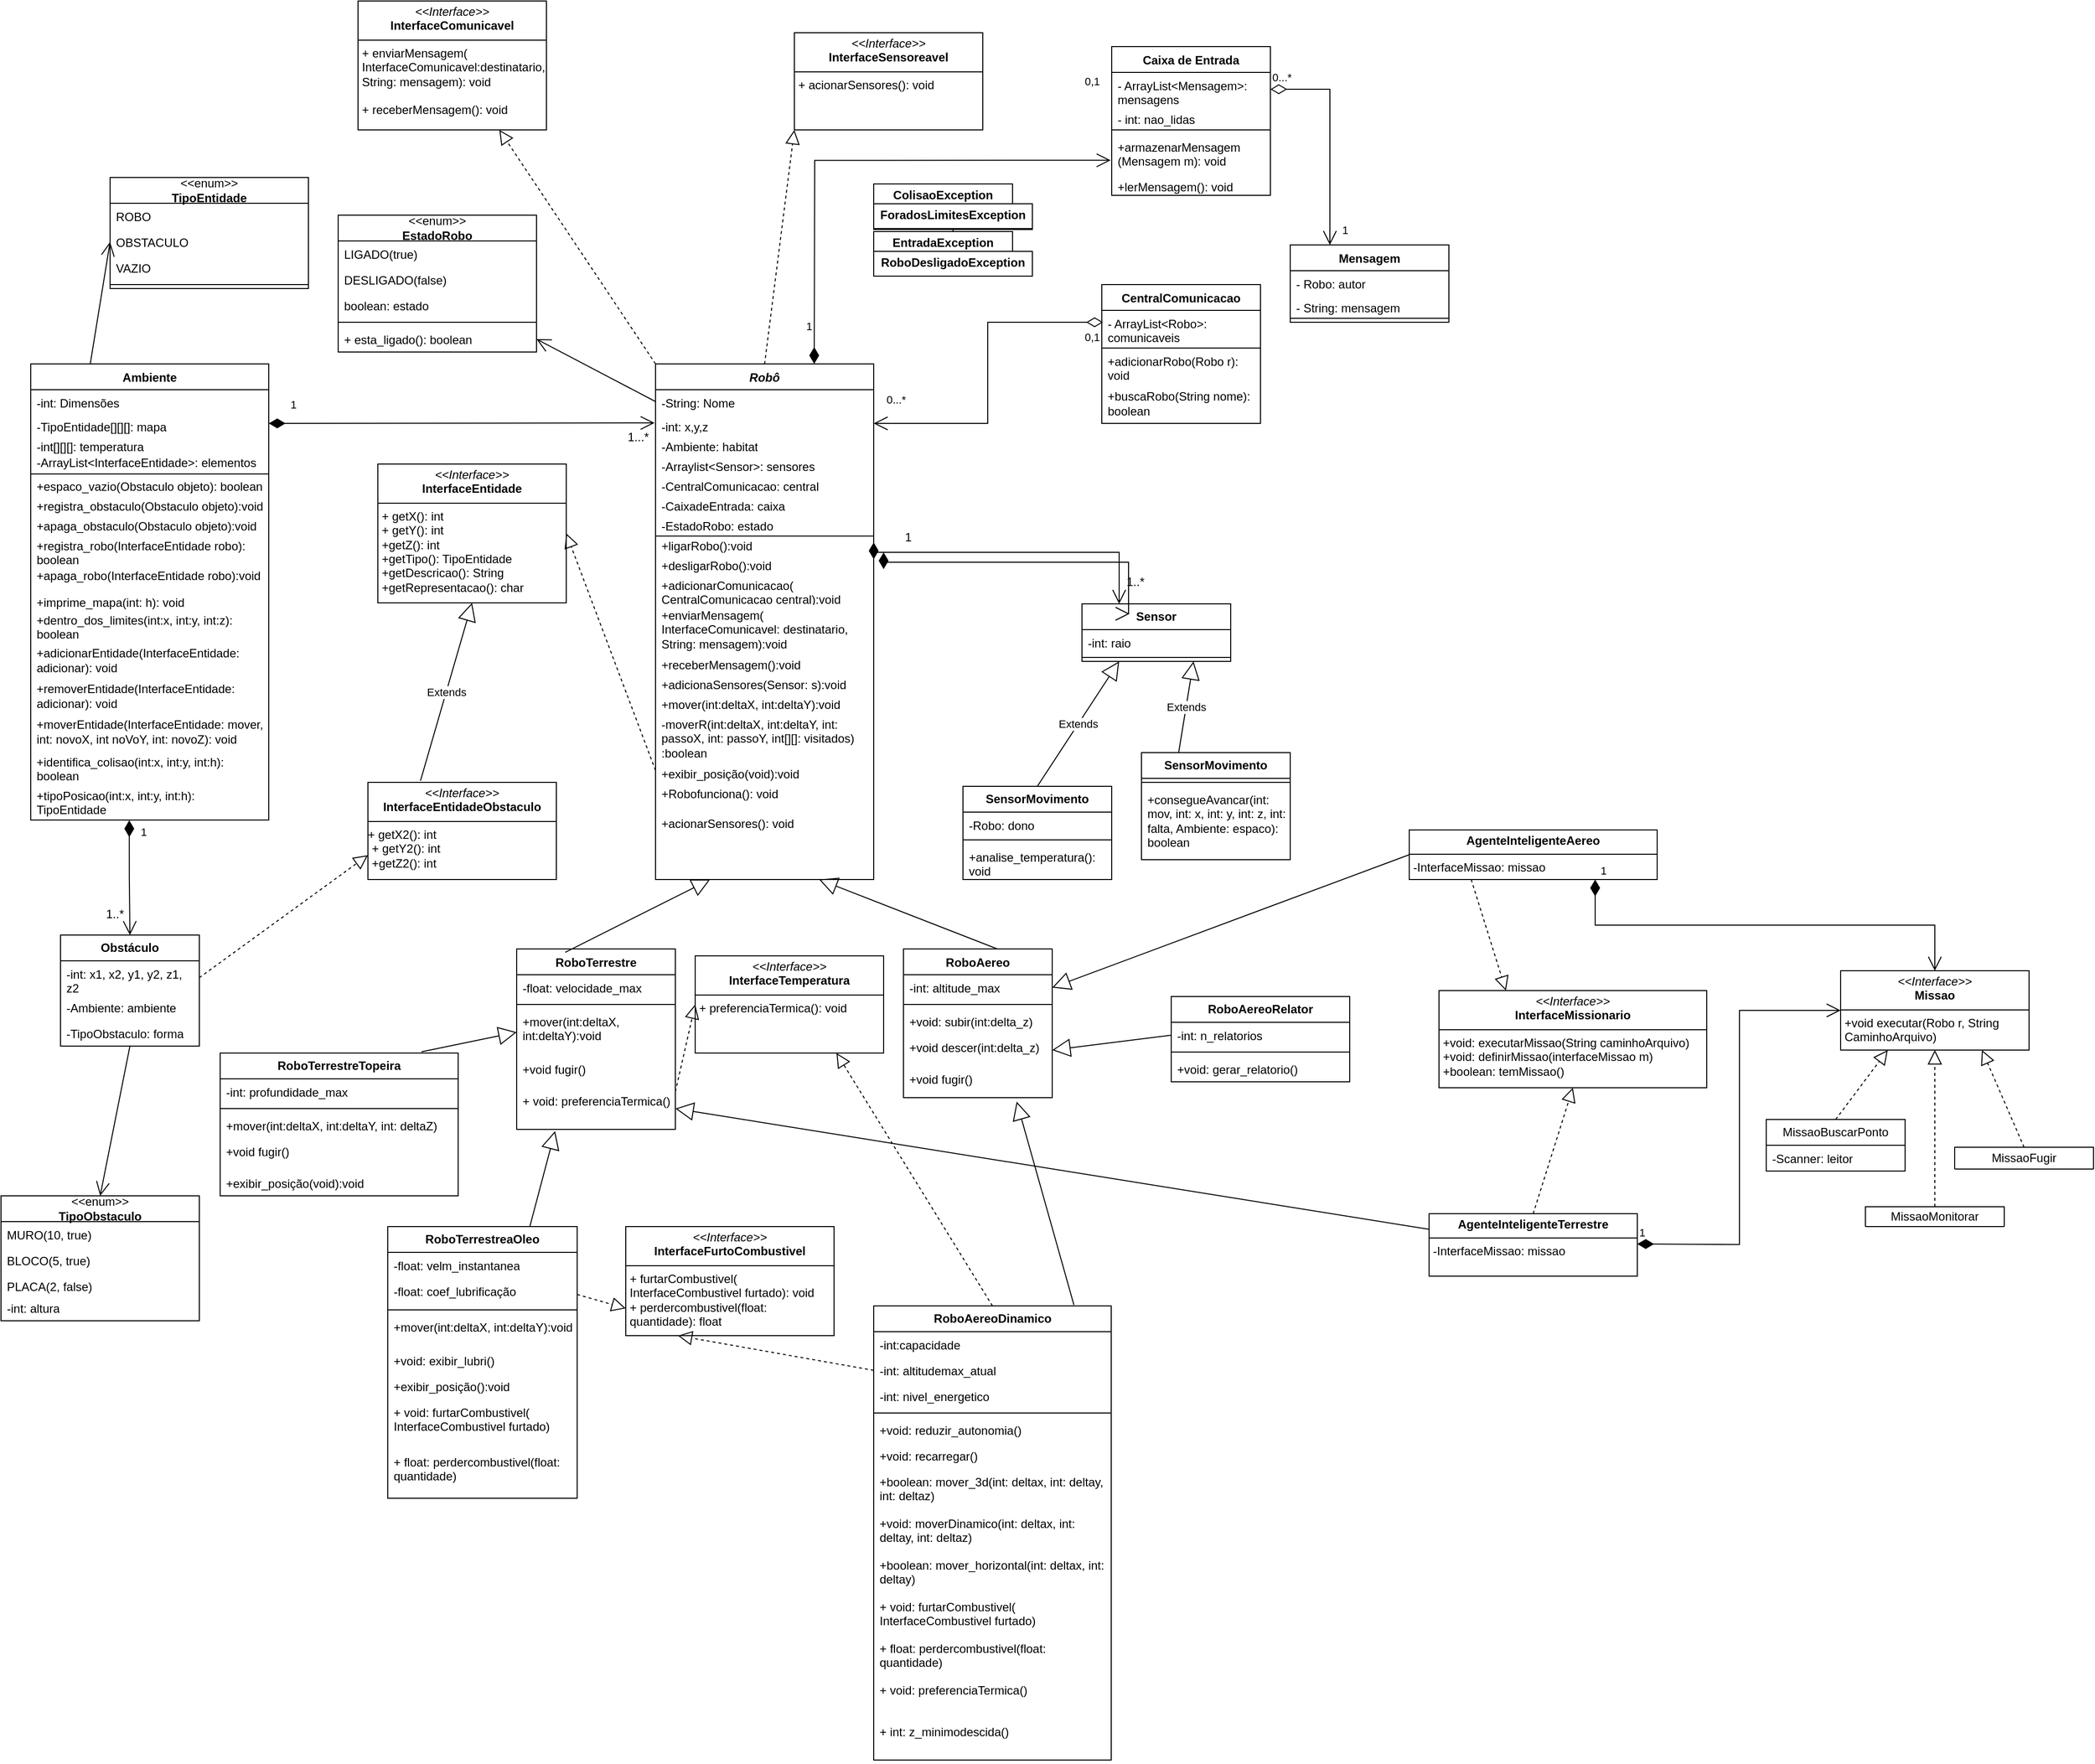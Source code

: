 <mxfile version="26.2.13">
  <diagram id="C5RBs43oDa-KdzZeNtuy" name="Page-1">
    <mxGraphModel dx="1340" dy="2359" grid="1" gridSize="10" guides="1" tooltips="1" connect="1" arrows="1" fold="1" page="1" pageScale="1" pageWidth="1169" pageHeight="1654" math="0" shadow="0">
      <root>
        <mxCell id="WIyWlLk6GJQsqaUBKTNV-0" />
        <mxCell id="WIyWlLk6GJQsqaUBKTNV-1" parent="WIyWlLk6GJQsqaUBKTNV-0" />
        <mxCell id="zkfFHV4jXpPFQw0GAbJ--0" value="Ambiente" style="swimlane;fontStyle=1;align=center;verticalAlign=top;childLayout=stackLayout;horizontal=1;startSize=26;horizontalStack=0;resizeParent=1;resizeLast=0;collapsible=1;marginBottom=0;rounded=0;shadow=0;strokeWidth=1;" parent="WIyWlLk6GJQsqaUBKTNV-1" vertex="1">
          <mxGeometry x="40" y="20" width="240" height="460" as="geometry">
            <mxRectangle x="40" y="20" width="160" height="26" as="alternateBounds" />
          </mxGeometry>
        </mxCell>
        <mxCell id="zkfFHV4jXpPFQw0GAbJ--1" value="-int: Dimensões" style="text;align=left;verticalAlign=top;spacingLeft=4;spacingRight=4;overflow=hidden;rotatable=0;points=[[0,0.5],[1,0.5]];portConstraint=eastwest;" parent="zkfFHV4jXpPFQw0GAbJ--0" vertex="1">
          <mxGeometry y="26" width="240" height="24" as="geometry" />
        </mxCell>
        <mxCell id="zkfFHV4jXpPFQw0GAbJ--2" value="-TipoEntidade[][][]: mapa" style="text;align=left;verticalAlign=top;spacingLeft=4;spacingRight=4;overflow=hidden;rotatable=0;points=[[0,0.5],[1,0.5]];portConstraint=eastwest;rounded=0;shadow=0;html=0;" parent="zkfFHV4jXpPFQw0GAbJ--0" vertex="1">
          <mxGeometry y="50" width="240" height="20" as="geometry" />
        </mxCell>
        <mxCell id="BTJYk5Sh1vVtc7OO9lpk-40" value="1" style="endArrow=open;html=1;endSize=12;startArrow=diamondThin;startSize=14;startFill=1;edgeStyle=orthogonalEdgeStyle;align=left;verticalAlign=bottom;rounded=0;entryX=0;entryY=0.5;entryDx=0;entryDy=0;" parent="zkfFHV4jXpPFQw0GAbJ--0" edge="1">
          <mxGeometry x="-0.818" y="10" relative="1" as="geometry">
            <mxPoint x="257" y="60" as="sourcePoint" />
            <mxPoint x="629.04" y="59.5" as="targetPoint" />
            <Array as="points">
              <mxPoint x="240" y="60" />
              <mxPoint x="249" y="60" />
            </Array>
            <mxPoint as="offset" />
          </mxGeometry>
        </mxCell>
        <mxCell id="4e_J0lS7FbyWY0gflrPq-23" value="-int[][][]: temperatura" style="text;align=left;verticalAlign=top;spacingLeft=4;spacingRight=4;overflow=hidden;rotatable=0;points=[[0,0.5],[1,0.5]];portConstraint=eastwest;rounded=0;shadow=0;html=0;" parent="zkfFHV4jXpPFQw0GAbJ--0" vertex="1">
          <mxGeometry y="70" width="240" height="20" as="geometry" />
        </mxCell>
        <mxCell id="BTJYk5Sh1vVtc7OO9lpk-11" value="-ArrayList&amp;lt;InterfaceEntidade&amp;gt;: elementos" style="text;strokeColor=none;fillColor=none;align=left;verticalAlign=middle;spacingLeft=4;spacingRight=4;overflow=hidden;points=[[0,0.5],[1,0.5]];portConstraint=eastwest;rotatable=0;whiteSpace=wrap;html=1;" parent="zkfFHV4jXpPFQw0GAbJ--0" vertex="1">
          <mxGeometry y="90" width="240" height="20" as="geometry" />
        </mxCell>
        <mxCell id="Hh9y5GtRCwZ0j9bqlCn9-0" value="+espaco_vazio(Obstaculo objeto): boolean" style="text;strokeColor=none;fillColor=none;align=left;verticalAlign=top;spacingLeft=4;spacingRight=4;overflow=hidden;rotatable=0;points=[[0,0.5],[1,0.5]];portConstraint=eastwest;whiteSpace=wrap;html=1;" parent="zkfFHV4jXpPFQw0GAbJ--0" vertex="1">
          <mxGeometry y="110" width="240" height="20" as="geometry" />
        </mxCell>
        <mxCell id="Hh9y5GtRCwZ0j9bqlCn9-1" value="+registra_obstaculo(Obstaculo objeto):void" style="text;strokeColor=none;fillColor=none;align=left;verticalAlign=top;spacingLeft=4;spacingRight=4;overflow=hidden;points=[[0,0.5],[1,0.5]];portConstraint=eastwest;rotatable=0;whiteSpace=wrap;html=1;" parent="zkfFHV4jXpPFQw0GAbJ--0" vertex="1">
          <mxGeometry y="130" width="240" height="20" as="geometry" />
        </mxCell>
        <mxCell id="Hh9y5GtRCwZ0j9bqlCn9-2" value="+apaga_obstaculo(Obstaculo objeto):void" style="text;strokeColor=none;fillColor=none;align=left;verticalAlign=top;spacingLeft=4;spacingRight=4;overflow=hidden;points=[[0,0.5],[1,0.5]];portConstraint=eastwest;rotatable=0;whiteSpace=wrap;html=1;" parent="zkfFHV4jXpPFQw0GAbJ--0" vertex="1">
          <mxGeometry y="150" width="240" height="20" as="geometry" />
        </mxCell>
        <mxCell id="BTJYk5Sh1vVtc7OO9lpk-16" value="+registra_robo(InterfaceEntidade robo): boolean" style="text;strokeColor=none;fillColor=none;align=left;verticalAlign=top;spacingLeft=4;spacingRight=4;overflow=hidden;points=[[0,0.5],[1,0.5]];portConstraint=eastwest;rotatable=0;whiteSpace=wrap;html=1;" parent="zkfFHV4jXpPFQw0GAbJ--0" vertex="1">
          <mxGeometry y="170" width="240" height="30" as="geometry" />
        </mxCell>
        <mxCell id="Hh9y5GtRCwZ0j9bqlCn9-3" value="+apaga_robo(InterfaceEntidade robo):void" style="text;strokeColor=none;fillColor=none;align=left;verticalAlign=top;spacingLeft=4;spacingRight=4;overflow=hidden;points=[[0,0.5],[1,0.5]];portConstraint=eastwest;rotatable=0;whiteSpace=wrap;html=1;" parent="zkfFHV4jXpPFQw0GAbJ--0" vertex="1">
          <mxGeometry y="200" width="240" height="20" as="geometry" />
        </mxCell>
        <mxCell id="LsiHhgPk39T1OZfWIvb9-0" value="+imprime_mapa(int: h): void" style="text;strokeColor=none;fillColor=none;align=left;verticalAlign=bottom;spacingLeft=4;spacingRight=4;overflow=hidden;rotatable=0;points=[[0,0.5],[1,0.5]];portConstraint=eastwest;whiteSpace=wrap;html=1;" parent="zkfFHV4jXpPFQw0GAbJ--0" vertex="1">
          <mxGeometry y="220" width="240" height="30" as="geometry" />
        </mxCell>
        <mxCell id="BTJYk5Sh1vVtc7OO9lpk-21" value="+dentro_dos_limites(int:x, int:y, int:z): boolean" style="text;strokeColor=none;fillColor=none;align=left;verticalAlign=bottom;spacingLeft=4;spacingRight=4;overflow=hidden;rotatable=0;points=[[0,0.5],[1,0.5]];portConstraint=eastwest;whiteSpace=wrap;html=1;" parent="zkfFHV4jXpPFQw0GAbJ--0" vertex="1">
          <mxGeometry y="250" width="240" height="30" as="geometry" />
        </mxCell>
        <mxCell id="4e_J0lS7FbyWY0gflrPq-26" value="+adicionarEntidade(InterfaceEntidade: adicionar): void" style="text;strokeColor=none;fillColor=none;align=left;verticalAlign=bottom;spacingLeft=4;spacingRight=4;overflow=hidden;rotatable=0;points=[[0,0.5],[1,0.5]];portConstraint=eastwest;whiteSpace=wrap;html=1;horizontal=1;" parent="zkfFHV4jXpPFQw0GAbJ--0" vertex="1">
          <mxGeometry y="280" width="240" height="36" as="geometry" />
        </mxCell>
        <mxCell id="4HIOicPvWYA7i0KGHlO0-0" value="+removerEntidade(InterfaceEntidade: adicionar): void" style="text;strokeColor=none;fillColor=none;align=left;verticalAlign=bottom;spacingLeft=4;spacingRight=4;overflow=hidden;rotatable=0;points=[[0,0.5],[1,0.5]];portConstraint=eastwest;whiteSpace=wrap;html=1;horizontal=1;" parent="zkfFHV4jXpPFQw0GAbJ--0" vertex="1">
          <mxGeometry y="316" width="240" height="36" as="geometry" />
        </mxCell>
        <mxCell id="4HIOicPvWYA7i0KGHlO0-2" value="+moverEntidade(InterfaceEntidade: mover, int: novoX, int noVoY, int: novoZ): void" style="text;strokeColor=none;fillColor=none;align=left;verticalAlign=bottom;spacingLeft=4;spacingRight=4;overflow=hidden;rotatable=0;points=[[0,0.5],[1,0.5]];portConstraint=eastwest;whiteSpace=wrap;html=1;horizontal=1;" parent="zkfFHV4jXpPFQw0GAbJ--0" vertex="1">
          <mxGeometry y="352" width="240" height="36" as="geometry" />
        </mxCell>
        <mxCell id="4HIOicPvWYA7i0KGHlO0-3" value="+identifica_colisao(int:x, int:y, int:h): boolean" style="text;strokeColor=none;fillColor=none;align=left;verticalAlign=top;spacingLeft=4;spacingRight=4;overflow=hidden;rotatable=0;points=[[0,0.5],[1,0.5]];portConstraint=eastwest;whiteSpace=wrap;html=1;" parent="zkfFHV4jXpPFQw0GAbJ--0" vertex="1">
          <mxGeometry y="388" width="240" height="34" as="geometry" />
        </mxCell>
        <mxCell id="WvA82YrMe96XRX63o3-m-0" value="+tipoPosicao(int:x, int:y, int:h): TipoEntidade" style="text;strokeColor=none;fillColor=none;align=left;verticalAlign=top;spacingLeft=4;spacingRight=4;overflow=hidden;rotatable=0;points=[[0,0.5],[1,0.5]];portConstraint=eastwest;whiteSpace=wrap;html=1;" parent="zkfFHV4jXpPFQw0GAbJ--0" vertex="1">
          <mxGeometry y="422" width="240" height="38" as="geometry" />
        </mxCell>
        <mxCell id="BTJYk5Sh1vVtc7OO9lpk-14" value="" style="endArrow=none;html=1;rounded=0;exitX=0;exitY=0.867;exitDx=0;exitDy=0;exitPerimeter=0;" parent="zkfFHV4jXpPFQw0GAbJ--0" edge="1">
          <mxGeometry width="50" height="50" relative="1" as="geometry">
            <mxPoint y="111.01" as="sourcePoint" />
            <mxPoint x="240" y="111" as="targetPoint" />
          </mxGeometry>
        </mxCell>
        <mxCell id="zkfFHV4jXpPFQw0GAbJ--17" value="Robô&#xa;" style="swimlane;fontStyle=3;align=center;verticalAlign=top;childLayout=stackLayout;horizontal=1;startSize=26;horizontalStack=0;resizeParent=1;resizeLast=0;collapsible=1;marginBottom=0;rounded=0;shadow=0;strokeWidth=1;" parent="WIyWlLk6GJQsqaUBKTNV-1" vertex="1">
          <mxGeometry x="670" y="20" width="220" height="520" as="geometry">
            <mxRectangle x="550" y="140" width="160" height="26" as="alternateBounds" />
          </mxGeometry>
        </mxCell>
        <mxCell id="zkfFHV4jXpPFQw0GAbJ--18" value="-String: Nome" style="text;align=left;verticalAlign=top;spacingLeft=4;spacingRight=4;overflow=hidden;rotatable=0;points=[[0,0.5],[1,0.5]];portConstraint=eastwest;" parent="zkfFHV4jXpPFQw0GAbJ--17" vertex="1">
          <mxGeometry y="26" width="220" height="24" as="geometry" />
        </mxCell>
        <mxCell id="zkfFHV4jXpPFQw0GAbJ--20" value="-int: x,y,z&#xa;" style="text;align=left;verticalAlign=top;spacingLeft=4;spacingRight=4;overflow=hidden;rotatable=0;points=[[0,0.5],[1,0.5]];portConstraint=eastwest;rounded=0;shadow=0;html=0;" parent="zkfFHV4jXpPFQw0GAbJ--17" vertex="1">
          <mxGeometry y="50" width="220" height="20" as="geometry" />
        </mxCell>
        <mxCell id="BTJYk5Sh1vVtc7OO9lpk-25" value="-Ambiente: habitat" style="text;strokeColor=none;fillColor=none;align=left;verticalAlign=top;spacingLeft=4;spacingRight=4;overflow=hidden;rotatable=0;points=[[0,0.5],[1,0.5]];portConstraint=eastwest;whiteSpace=wrap;html=1;" parent="zkfFHV4jXpPFQw0GAbJ--17" vertex="1">
          <mxGeometry y="70" width="220" height="20" as="geometry" />
        </mxCell>
        <mxCell id="BTJYk5Sh1vVtc7OO9lpk-26" value="-Arraylist&amp;lt;Sensor&amp;gt;: sensores" style="text;strokeColor=none;fillColor=none;align=left;verticalAlign=top;spacingLeft=4;spacingRight=4;overflow=hidden;rotatable=0;points=[[0,0.5],[1,0.5]];portConstraint=eastwest;whiteSpace=wrap;html=1;" parent="zkfFHV4jXpPFQw0GAbJ--17" vertex="1">
          <mxGeometry y="90" width="220" height="20" as="geometry" />
        </mxCell>
        <mxCell id="4HIOicPvWYA7i0KGHlO0-58" value="-CentralComunicacao: central" style="text;strokeColor=none;fillColor=none;align=left;verticalAlign=top;spacingLeft=4;spacingRight=4;overflow=hidden;rotatable=0;points=[[0,0.5],[1,0.5]];portConstraint=eastwest;whiteSpace=wrap;html=1;" parent="zkfFHV4jXpPFQw0GAbJ--17" vertex="1">
          <mxGeometry y="110" width="220" height="20" as="geometry" />
        </mxCell>
        <mxCell id="4HIOicPvWYA7i0KGHlO0-59" value="-CaixadeEntrada: caixa" style="text;strokeColor=none;fillColor=none;align=left;verticalAlign=top;spacingLeft=4;spacingRight=4;overflow=hidden;rotatable=0;points=[[0,0.5],[1,0.5]];portConstraint=eastwest;whiteSpace=wrap;html=1;" parent="zkfFHV4jXpPFQw0GAbJ--17" vertex="1">
          <mxGeometry y="130" width="220" height="20" as="geometry" />
        </mxCell>
        <mxCell id="4HIOicPvWYA7i0KGHlO0-60" value="-EstadoRobo: estado" style="text;strokeColor=none;fillColor=none;align=left;verticalAlign=top;spacingLeft=4;spacingRight=4;overflow=hidden;rotatable=0;points=[[0,0.5],[1,0.5]];portConstraint=eastwest;whiteSpace=wrap;html=1;" parent="zkfFHV4jXpPFQw0GAbJ--17" vertex="1">
          <mxGeometry y="150" width="220" height="20" as="geometry" />
        </mxCell>
        <mxCell id="BTJYk5Sh1vVtc7OO9lpk-7" value="" style="endArrow=none;html=1;rounded=0;exitX=0;exitY=0.75;exitDx=0;exitDy=0;" parent="zkfFHV4jXpPFQw0GAbJ--17" edge="1">
          <mxGeometry width="50" height="50" relative="1" as="geometry">
            <mxPoint y="173.58" as="sourcePoint" />
            <mxPoint x="220" y="173.58" as="targetPoint" />
            <Array as="points">
              <mxPoint x="80" y="173.58" />
            </Array>
          </mxGeometry>
        </mxCell>
        <mxCell id="4HIOicPvWYA7i0KGHlO0-61" value="+ligarRobo():void" style="text;strokeColor=none;fillColor=none;align=left;verticalAlign=top;spacingLeft=4;spacingRight=4;overflow=hidden;rotatable=0;points=[[0,0.5],[1,0.5]];portConstraint=eastwest;whiteSpace=wrap;html=1;" parent="zkfFHV4jXpPFQw0GAbJ--17" vertex="1">
          <mxGeometry y="170" width="220" height="20" as="geometry" />
        </mxCell>
        <mxCell id="4HIOicPvWYA7i0KGHlO0-62" value="+desligarRobo():void" style="text;strokeColor=none;fillColor=none;align=left;verticalAlign=top;spacingLeft=4;spacingRight=4;overflow=hidden;rotatable=0;points=[[0,0.5],[1,0.5]];portConstraint=eastwest;whiteSpace=wrap;html=1;" parent="zkfFHV4jXpPFQw0GAbJ--17" vertex="1">
          <mxGeometry y="190" width="220" height="20" as="geometry" />
        </mxCell>
        <mxCell id="4HIOicPvWYA7i0KGHlO0-63" value="+adicionarComunicacao( CentralComunicacao central):void" style="text;strokeColor=none;fillColor=none;align=left;verticalAlign=top;spacingLeft=4;spacingRight=4;overflow=hidden;rotatable=0;points=[[0,0.5],[1,0.5]];portConstraint=eastwest;whiteSpace=wrap;html=1;" parent="zkfFHV4jXpPFQw0GAbJ--17" vertex="1">
          <mxGeometry y="210" width="220" height="30" as="geometry" />
        </mxCell>
        <mxCell id="4HIOicPvWYA7i0KGHlO0-64" value="+enviarMensagem( InterfaceComunicavel: destinatario, String: mensagem):void" style="text;strokeColor=none;fillColor=none;align=left;verticalAlign=top;spacingLeft=4;spacingRight=4;overflow=hidden;rotatable=0;points=[[0,0.5],[1,0.5]];portConstraint=eastwest;whiteSpace=wrap;html=1;" parent="zkfFHV4jXpPFQw0GAbJ--17" vertex="1">
          <mxGeometry y="240" width="220" height="50" as="geometry" />
        </mxCell>
        <mxCell id="4HIOicPvWYA7i0KGHlO0-65" value="+receberMensagem():void" style="text;strokeColor=none;fillColor=none;align=left;verticalAlign=top;spacingLeft=4;spacingRight=4;overflow=hidden;rotatable=0;points=[[0,0.5],[1,0.5]];portConstraint=eastwest;whiteSpace=wrap;html=1;" parent="zkfFHV4jXpPFQw0GAbJ--17" vertex="1">
          <mxGeometry y="290" width="220" height="20" as="geometry" />
        </mxCell>
        <mxCell id="4e_J0lS7FbyWY0gflrPq-14" value="+adicionaSensores(Sensor: s):void" style="text;strokeColor=none;fillColor=none;align=left;verticalAlign=top;spacingLeft=4;spacingRight=4;overflow=hidden;rotatable=0;points=[[0,0.5],[1,0.5]];portConstraint=eastwest;whiteSpace=wrap;html=1;" parent="zkfFHV4jXpPFQw0GAbJ--17" vertex="1">
          <mxGeometry y="310" width="220" height="20" as="geometry" />
        </mxCell>
        <mxCell id="BTJYk5Sh1vVtc7OO9lpk-27" value="+mover(int:deltaX, int:deltaY):void" style="text;strokeColor=none;fillColor=none;align=left;verticalAlign=top;spacingLeft=4;spacingRight=4;overflow=hidden;rotatable=0;points=[[0,0.5],[1,0.5]];portConstraint=eastwest;whiteSpace=wrap;html=1;" parent="zkfFHV4jXpPFQw0GAbJ--17" vertex="1">
          <mxGeometry y="330" width="220" height="20" as="geometry" />
        </mxCell>
        <mxCell id="4e_J0lS7FbyWY0gflrPq-15" value="-moverR(int:deltaX, int:deltaY, int: passoX, int: passoY, int[][]: visitados) :boolean" style="text;strokeColor=none;fillColor=none;align=left;verticalAlign=top;spacingLeft=4;spacingRight=4;overflow=hidden;rotatable=0;points=[[0,0.5],[1,0.5]];portConstraint=eastwest;whiteSpace=wrap;html=1;" parent="zkfFHV4jXpPFQw0GAbJ--17" vertex="1">
          <mxGeometry y="350" width="220" height="50" as="geometry" />
        </mxCell>
        <mxCell id="BTJYk5Sh1vVtc7OO9lpk-28" value="+exibir_posição(void):void" style="text;strokeColor=none;fillColor=none;align=left;verticalAlign=top;spacingLeft=4;spacingRight=4;overflow=hidden;rotatable=0;points=[[0,0.5],[1,0.5]];portConstraint=eastwest;whiteSpace=wrap;html=1;" parent="zkfFHV4jXpPFQw0GAbJ--17" vertex="1">
          <mxGeometry y="400" width="220" height="20" as="geometry" />
        </mxCell>
        <mxCell id="4e_J0lS7FbyWY0gflrPq-16" value="+Robofunciona(): void" style="text;strokeColor=none;fillColor=none;align=left;verticalAlign=top;spacingLeft=4;spacingRight=4;overflow=hidden;rotatable=0;points=[[0,0.5],[1,0.5]];portConstraint=eastwest;whiteSpace=wrap;html=1;" parent="zkfFHV4jXpPFQw0GAbJ--17" vertex="1">
          <mxGeometry y="420" width="220" height="30" as="geometry" />
        </mxCell>
        <mxCell id="LsiHhgPk39T1OZfWIvb9-21" value="+acionarSensores(): void" style="text;strokeColor=none;fillColor=none;align=left;verticalAlign=top;spacingLeft=4;spacingRight=4;overflow=hidden;rotatable=0;points=[[0,0.5],[1,0.5]];portConstraint=eastwest;whiteSpace=wrap;html=1;" parent="zkfFHV4jXpPFQw0GAbJ--17" vertex="1">
          <mxGeometry y="450" width="220" height="30" as="geometry" />
        </mxCell>
        <mxCell id="BTJYk5Sh1vVtc7OO9lpk-1" value="" style="endArrow=open;shadow=0;strokeWidth=1;rounded=0;curved=0;endFill=1;edgeStyle=elbowEdgeStyle;elbow=vertical;" parent="WIyWlLk6GJQsqaUBKTNV-1" source="zkfFHV4jXpPFQw0GAbJ--0" edge="1">
          <mxGeometry x="0.5" y="41" relative="1" as="geometry">
            <mxPoint x="200" y="134" as="sourcePoint" />
            <mxPoint x="280" y="69" as="targetPoint" />
            <mxPoint x="-40" y="32" as="offset" />
          </mxGeometry>
        </mxCell>
        <mxCell id="BTJYk5Sh1vVtc7OO9lpk-29" value="&lt;b&gt;Sensor&lt;/b&gt;" style="swimlane;fontStyle=0;childLayout=stackLayout;horizontal=1;startSize=26;fillColor=none;horizontalStack=0;resizeParent=1;resizeParentMax=0;resizeLast=0;collapsible=1;marginBottom=0;whiteSpace=wrap;html=1;" parent="WIyWlLk6GJQsqaUBKTNV-1" vertex="1">
          <mxGeometry x="1100" y="262" width="150" height="58" as="geometry" />
        </mxCell>
        <mxCell id="BTJYk5Sh1vVtc7OO9lpk-30" value="-int: raio" style="text;strokeColor=none;fillColor=none;align=left;verticalAlign=top;spacingLeft=4;spacingRight=4;overflow=hidden;rotatable=0;points=[[0,0.5],[1,0.5]];portConstraint=eastwest;whiteSpace=wrap;html=1;" parent="BTJYk5Sh1vVtc7OO9lpk-29" vertex="1">
          <mxGeometry y="26" width="150" height="24" as="geometry" />
        </mxCell>
        <mxCell id="BTJYk5Sh1vVtc7OO9lpk-36" value="" style="line;strokeWidth=1;fillColor=none;align=left;verticalAlign=middle;spacingTop=-1;spacingLeft=3;spacingRight=3;rotatable=0;labelPosition=right;points=[];portConstraint=eastwest;strokeColor=inherit;" parent="BTJYk5Sh1vVtc7OO9lpk-29" vertex="1">
          <mxGeometry y="50" width="150" height="8" as="geometry" />
        </mxCell>
        <mxCell id="BTJYk5Sh1vVtc7OO9lpk-43" value="" style="endArrow=open;html=1;endSize=12;startArrow=diamondThin;startSize=14;startFill=1;edgeStyle=orthogonalEdgeStyle;align=left;verticalAlign=bottom;rounded=0;exitX=1;exitY=0.5;exitDx=0;exitDy=0;entryX=0.25;entryY=0;entryDx=0;entryDy=0;" parent="WIyWlLk6GJQsqaUBKTNV-1" target="BTJYk5Sh1vVtc7OO9lpk-29" edge="1" source="4HIOicPvWYA7i0KGHlO0-61">
          <mxGeometry x="-1" y="3" relative="1" as="geometry">
            <mxPoint x="890.0" y="120.006" as="sourcePoint" />
            <mxPoint x="1190" y="160" as="targetPoint" />
            <Array as="points">
              <mxPoint x="890" y="210" />
              <mxPoint x="1137" y="210" />
            </Array>
          </mxGeometry>
        </mxCell>
        <mxCell id="BTJYk5Sh1vVtc7OO9lpk-46" value="1..*" style="text;html=1;align=center;verticalAlign=middle;whiteSpace=wrap;rounded=0;" parent="WIyWlLk6GJQsqaUBKTNV-1" vertex="1">
          <mxGeometry x="1139" y="230" width="30" height="20" as="geometry" />
        </mxCell>
        <mxCell id="BTJYk5Sh1vVtc7OO9lpk-47" value="&lt;b&gt;Obstáculo&lt;/b&gt;" style="swimlane;fontStyle=0;childLayout=stackLayout;horizontal=1;startSize=26;fillColor=none;horizontalStack=0;resizeParent=1;resizeParentMax=0;resizeLast=0;collapsible=1;marginBottom=0;whiteSpace=wrap;html=1;" parent="WIyWlLk6GJQsqaUBKTNV-1" vertex="1">
          <mxGeometry x="70" y="596" width="140" height="112" as="geometry" />
        </mxCell>
        <mxCell id="BTJYk5Sh1vVtc7OO9lpk-48" value="-int: x1, x2, y1, y2, z1, z2" style="text;strokeColor=none;fillColor=none;align=left;verticalAlign=top;spacingLeft=4;spacingRight=4;overflow=hidden;rotatable=0;points=[[0,0.5],[1,0.5]];portConstraint=eastwest;whiteSpace=wrap;html=1;" parent="BTJYk5Sh1vVtc7OO9lpk-47" vertex="1">
          <mxGeometry y="26" width="140" height="34" as="geometry" />
        </mxCell>
        <mxCell id="BTJYk5Sh1vVtc7OO9lpk-49" value="-Ambiente: ambiente" style="text;strokeColor=none;fillColor=none;align=left;verticalAlign=top;spacingLeft=4;spacingRight=4;overflow=hidden;rotatable=0;points=[[0,0.5],[1,0.5]];portConstraint=eastwest;whiteSpace=wrap;html=1;" parent="BTJYk5Sh1vVtc7OO9lpk-47" vertex="1">
          <mxGeometry y="60" width="140" height="26" as="geometry" />
        </mxCell>
        <mxCell id="BTJYk5Sh1vVtc7OO9lpk-50" value="-TipoObstaculo: forma" style="text;strokeColor=none;fillColor=none;align=left;verticalAlign=top;spacingLeft=4;spacingRight=4;overflow=hidden;rotatable=0;points=[[0,0.5],[1,0.5]];portConstraint=eastwest;whiteSpace=wrap;html=1;" parent="BTJYk5Sh1vVtc7OO9lpk-47" vertex="1">
          <mxGeometry y="86" width="140" height="26" as="geometry" />
        </mxCell>
        <mxCell id="BTJYk5Sh1vVtc7OO9lpk-56" value="&lt;div&gt;1..*&lt;br&gt;&lt;/div&gt;" style="text;html=1;align=center;verticalAlign=middle;whiteSpace=wrap;rounded=0;" parent="WIyWlLk6GJQsqaUBKTNV-1" vertex="1">
          <mxGeometry x="110" y="570" width="30" height="10" as="geometry" />
        </mxCell>
        <mxCell id="BTJYk5Sh1vVtc7OO9lpk-58" value="1" style="endArrow=open;html=1;endSize=12;startArrow=diamondThin;startSize=14;startFill=1;edgeStyle=orthogonalEdgeStyle;align=left;verticalAlign=bottom;rounded=0;entryX=0.5;entryY=0;entryDx=0;entryDy=0;exitX=0.414;exitY=1.006;exitDx=0;exitDy=0;exitPerimeter=0;" parent="WIyWlLk6GJQsqaUBKTNV-1" source="WvA82YrMe96XRX63o3-m-0" target="BTJYk5Sh1vVtc7OO9lpk-47" edge="1">
          <mxGeometry x="-0.636" y="10" relative="1" as="geometry">
            <mxPoint x="140" y="450" as="sourcePoint" />
            <mxPoint x="139.5" y="522" as="targetPoint" />
            <mxPoint as="offset" />
            <Array as="points" />
          </mxGeometry>
        </mxCell>
        <mxCell id="BTJYk5Sh1vVtc7OO9lpk-59" value="" style="endArrow=open;endFill=1;endSize=12;html=1;rounded=0;exitX=0.5;exitY=1;exitDx=0;exitDy=0;entryX=0.5;entryY=0;entryDx=0;entryDy=0;" parent="WIyWlLk6GJQsqaUBKTNV-1" source="BTJYk5Sh1vVtc7OO9lpk-47" target="BTJYk5Sh1vVtc7OO9lpk-60" edge="1">
          <mxGeometry width="160" relative="1" as="geometry">
            <mxPoint x="330" y="370" as="sourcePoint" />
            <mxPoint x="130" y="540" as="targetPoint" />
          </mxGeometry>
        </mxCell>
        <mxCell id="BTJYk5Sh1vVtc7OO9lpk-60" value="&lt;div&gt;&amp;lt;&amp;lt;enum&amp;gt;&amp;gt;&lt;/div&gt;&lt;div&gt;&lt;b&gt;TipoObstaculo&lt;/b&gt;&lt;br&gt;&lt;/div&gt;" style="swimlane;fontStyle=0;childLayout=stackLayout;horizontal=1;startSize=26;fillColor=none;horizontalStack=0;resizeParent=1;resizeParentMax=0;resizeLast=0;collapsible=1;marginBottom=0;whiteSpace=wrap;html=1;" parent="WIyWlLk6GJQsqaUBKTNV-1" vertex="1">
          <mxGeometry x="10" y="859" width="200" height="126" as="geometry" />
        </mxCell>
        <mxCell id="BTJYk5Sh1vVtc7OO9lpk-61" value="MURO(10, true)" style="text;strokeColor=none;fillColor=none;align=left;verticalAlign=top;spacingLeft=4;spacingRight=4;overflow=hidden;rotatable=0;points=[[0,0.5],[1,0.5]];portConstraint=eastwest;whiteSpace=wrap;html=1;" parent="BTJYk5Sh1vVtc7OO9lpk-60" vertex="1">
          <mxGeometry y="26" width="200" height="26" as="geometry" />
        </mxCell>
        <mxCell id="BTJYk5Sh1vVtc7OO9lpk-62" value="BLOCO(5, true)" style="text;strokeColor=none;fillColor=none;align=left;verticalAlign=top;spacingLeft=4;spacingRight=4;overflow=hidden;rotatable=0;points=[[0,0.5],[1,0.5]];portConstraint=eastwest;whiteSpace=wrap;html=1;" parent="BTJYk5Sh1vVtc7OO9lpk-60" vertex="1">
          <mxGeometry y="52" width="200" height="26" as="geometry" />
        </mxCell>
        <mxCell id="BTJYk5Sh1vVtc7OO9lpk-63" value="PLACA(2, false)" style="text;strokeColor=none;fillColor=none;align=left;verticalAlign=top;spacingLeft=4;spacingRight=4;overflow=hidden;rotatable=0;points=[[0,0.5],[1,0.5]];portConstraint=eastwest;whiteSpace=wrap;html=1;" parent="BTJYk5Sh1vVtc7OO9lpk-60" vertex="1">
          <mxGeometry y="78" width="200" height="22" as="geometry" />
        </mxCell>
        <mxCell id="BTJYk5Sh1vVtc7OO9lpk-66" value="-int: altura" style="text;strokeColor=none;fillColor=none;align=left;verticalAlign=top;spacingLeft=4;spacingRight=4;overflow=hidden;rotatable=0;points=[[0,0.5],[1,0.5]];portConstraint=eastwest;whiteSpace=wrap;html=1;" parent="BTJYk5Sh1vVtc7OO9lpk-60" vertex="1">
          <mxGeometry y="100" width="200" height="26" as="geometry" />
        </mxCell>
        <mxCell id="lHnWInhIYNSgL-rau6ZQ-0" value="RoboTerrestre" style="swimlane;fontStyle=1;align=center;verticalAlign=top;childLayout=stackLayout;horizontal=1;startSize=26;horizontalStack=0;resizeParent=1;resizeParentMax=0;resizeLast=0;collapsible=1;marginBottom=0;whiteSpace=wrap;html=1;" parent="WIyWlLk6GJQsqaUBKTNV-1" vertex="1">
          <mxGeometry x="530" y="610" width="160" height="182" as="geometry" />
        </mxCell>
        <mxCell id="lHnWInhIYNSgL-rau6ZQ-1" value="-float: velocidade_max" style="text;strokeColor=none;fillColor=none;align=left;verticalAlign=top;spacingLeft=4;spacingRight=4;overflow=hidden;rotatable=0;points=[[0,0.5],[1,0.5]];portConstraint=eastwest;whiteSpace=wrap;html=1;" parent="lHnWInhIYNSgL-rau6ZQ-0" vertex="1">
          <mxGeometry y="26" width="160" height="26" as="geometry" />
        </mxCell>
        <mxCell id="4e_J0lS7FbyWY0gflrPq-19" value="" style="line;strokeWidth=1;fillColor=none;align=left;verticalAlign=middle;spacingTop=-1;spacingLeft=3;spacingRight=3;rotatable=0;labelPosition=right;points=[];portConstraint=eastwest;strokeColor=inherit;" parent="lHnWInhIYNSgL-rau6ZQ-0" vertex="1">
          <mxGeometry y="52" width="160" height="8" as="geometry" />
        </mxCell>
        <mxCell id="4e_J0lS7FbyWY0gflrPq-18" value="+mover(int:deltaX, int:deltaY):void" style="text;strokeColor=none;fillColor=none;align=left;verticalAlign=top;spacingLeft=4;spacingRight=4;overflow=hidden;rotatable=0;points=[[0,0.5],[1,0.5]];portConstraint=eastwest;whiteSpace=wrap;html=1;" parent="lHnWInhIYNSgL-rau6ZQ-0" vertex="1">
          <mxGeometry y="60" width="160" height="48" as="geometry" />
        </mxCell>
        <mxCell id="LsiHhgPk39T1OZfWIvb9-34" value="+void fugir()" style="text;strokeColor=none;fillColor=none;align=left;verticalAlign=top;spacingLeft=4;spacingRight=4;overflow=hidden;rotatable=0;points=[[0,0.5],[1,0.5]];portConstraint=eastwest;whiteSpace=wrap;html=1;" parent="lHnWInhIYNSgL-rau6ZQ-0" vertex="1">
          <mxGeometry y="108" width="160" height="32" as="geometry" />
        </mxCell>
        <mxCell id="LsiHhgPk39T1OZfWIvb9-29" value="&lt;div&gt;+ void: preferenciaTermica()&lt;/div&gt;" style="text;strokeColor=none;fillColor=none;align=left;verticalAlign=top;spacingLeft=4;spacingRight=4;overflow=hidden;rotatable=0;points=[[0,0.5],[1,0.5]];portConstraint=eastwest;whiteSpace=wrap;html=1;" parent="lHnWInhIYNSgL-rau6ZQ-0" vertex="1">
          <mxGeometry y="140" width="160" height="42" as="geometry" />
        </mxCell>
        <mxCell id="lHnWInhIYNSgL-rau6ZQ-17" value="&lt;b&gt;RoboTerrestreaOleo&lt;/b&gt;" style="swimlane;fontStyle=0;childLayout=stackLayout;horizontal=1;startSize=26;fillColor=none;horizontalStack=0;resizeParent=1;resizeParentMax=0;resizeLast=0;collapsible=1;marginBottom=0;whiteSpace=wrap;html=1;" parent="WIyWlLk6GJQsqaUBKTNV-1" vertex="1">
          <mxGeometry x="400" y="890" width="191" height="274" as="geometry" />
        </mxCell>
        <mxCell id="lHnWInhIYNSgL-rau6ZQ-18" value="-float: velm_instantanea" style="text;strokeColor=none;fillColor=none;align=left;verticalAlign=top;spacingLeft=4;spacingRight=4;overflow=hidden;rotatable=0;points=[[0,0.5],[1,0.5]];portConstraint=eastwest;whiteSpace=wrap;html=1;" parent="lHnWInhIYNSgL-rau6ZQ-17" vertex="1">
          <mxGeometry y="26" width="191" height="26" as="geometry" />
        </mxCell>
        <mxCell id="lHnWInhIYNSgL-rau6ZQ-19" value="-float: coef_lubrificação" style="text;strokeColor=none;fillColor=none;align=left;verticalAlign=middle;spacingLeft=4;spacingRight=4;overflow=hidden;rotatable=0;points=[[0,0.5],[1,0.5]];portConstraint=eastwest;whiteSpace=wrap;html=1;" parent="lHnWInhIYNSgL-rau6ZQ-17" vertex="1">
          <mxGeometry y="52" width="191" height="28" as="geometry" />
        </mxCell>
        <mxCell id="lHnWInhIYNSgL-rau6ZQ-23" value="" style="line;strokeWidth=1;fillColor=none;align=left;verticalAlign=middle;spacingTop=-1;spacingLeft=3;spacingRight=3;rotatable=0;labelPosition=right;points=[];portConstraint=eastwest;strokeColor=inherit;" parent="lHnWInhIYNSgL-rau6ZQ-17" vertex="1">
          <mxGeometry y="80" width="191" height="8" as="geometry" />
        </mxCell>
        <mxCell id="4e_J0lS7FbyWY0gflrPq-20" value="+mover(int:deltaX, int:deltaY):void" style="text;strokeColor=none;fillColor=none;align=left;verticalAlign=top;spacingLeft=4;spacingRight=4;overflow=hidden;rotatable=0;points=[[0,0.5],[1,0.5]];portConstraint=eastwest;whiteSpace=wrap;html=1;" parent="lHnWInhIYNSgL-rau6ZQ-17" vertex="1">
          <mxGeometry y="88" width="191" height="34" as="geometry" />
        </mxCell>
        <mxCell id="lHnWInhIYNSgL-rau6ZQ-20" value="+void: exibir_lubri()" style="text;strokeColor=none;fillColor=none;align=left;verticalAlign=top;spacingLeft=4;spacingRight=4;overflow=hidden;rotatable=0;points=[[0,0.5],[1,0.5]];portConstraint=eastwest;whiteSpace=wrap;html=1;" parent="lHnWInhIYNSgL-rau6ZQ-17" vertex="1">
          <mxGeometry y="122" width="191" height="26" as="geometry" />
        </mxCell>
        <mxCell id="4e_J0lS7FbyWY0gflrPq-21" value="+exibir_posição():void" style="text;strokeColor=none;fillColor=none;align=left;verticalAlign=top;spacingLeft=4;spacingRight=4;overflow=hidden;rotatable=0;points=[[0,0.5],[1,0.5]];portConstraint=eastwest;whiteSpace=wrap;html=1;" parent="lHnWInhIYNSgL-rau6ZQ-17" vertex="1">
          <mxGeometry y="148" width="191" height="26" as="geometry" />
        </mxCell>
        <mxCell id="LsiHhgPk39T1OZfWIvb9-10" value="+ void: furtarCombustivel( InterfaceCombustivel furtado)" style="text;strokeColor=none;fillColor=none;align=left;verticalAlign=top;spacingLeft=4;spacingRight=4;overflow=hidden;rotatable=0;points=[[0,0.5],[1,0.5]];portConstraint=eastwest;whiteSpace=wrap;html=1;" parent="lHnWInhIYNSgL-rau6ZQ-17" vertex="1">
          <mxGeometry y="174" width="191" height="50" as="geometry" />
        </mxCell>
        <mxCell id="LsiHhgPk39T1OZfWIvb9-11" value="+ float: perdercombustivel(float: quantidade)" style="text;strokeColor=none;fillColor=none;align=left;verticalAlign=top;spacingLeft=4;spacingRight=4;overflow=hidden;rotatable=0;points=[[0,0.5],[1,0.5]];portConstraint=eastwest;whiteSpace=wrap;html=1;" parent="lHnWInhIYNSgL-rau6ZQ-17" vertex="1">
          <mxGeometry y="224" width="191" height="50" as="geometry" />
        </mxCell>
        <mxCell id="lHnWInhIYNSgL-rau6ZQ-26" value="&lt;b&gt;RoboTerrestreTopeira&lt;/b&gt;" style="swimlane;fontStyle=0;childLayout=stackLayout;horizontal=1;startSize=26;fillColor=none;horizontalStack=0;resizeParent=1;resizeParentMax=0;resizeLast=0;collapsible=1;marginBottom=0;whiteSpace=wrap;html=1;" parent="WIyWlLk6GJQsqaUBKTNV-1" vertex="1">
          <mxGeometry x="231" y="715" width="240" height="144" as="geometry" />
        </mxCell>
        <mxCell id="lHnWInhIYNSgL-rau6ZQ-28" value="-int: profundidade_max" style="text;strokeColor=none;fillColor=none;align=left;verticalAlign=top;spacingLeft=4;spacingRight=4;overflow=hidden;rotatable=0;points=[[0,0.5],[1,0.5]];portConstraint=eastwest;whiteSpace=wrap;html=1;" parent="lHnWInhIYNSgL-rau6ZQ-26" vertex="1">
          <mxGeometry y="26" width="240" height="26" as="geometry" />
        </mxCell>
        <mxCell id="lHnWInhIYNSgL-rau6ZQ-31" value="" style="line;strokeWidth=1;fillColor=none;align=left;verticalAlign=middle;spacingTop=-1;spacingLeft=3;spacingRight=3;rotatable=0;labelPosition=right;points=[];portConstraint=eastwest;strokeColor=inherit;" parent="lHnWInhIYNSgL-rau6ZQ-26" vertex="1">
          <mxGeometry y="52" width="240" height="8" as="geometry" />
        </mxCell>
        <mxCell id="lHnWInhIYNSgL-rau6ZQ-29" value="+mover(int:deltaX, int:deltaY, int: deltaZ)" style="text;strokeColor=none;fillColor=none;align=left;verticalAlign=top;spacingLeft=4;spacingRight=4;overflow=hidden;rotatable=0;points=[[0,0.5],[1,0.5]];portConstraint=eastwest;whiteSpace=wrap;html=1;" parent="lHnWInhIYNSgL-rau6ZQ-26" vertex="1">
          <mxGeometry y="60" width="240" height="26" as="geometry" />
        </mxCell>
        <mxCell id="LsiHhgPk39T1OZfWIvb9-31" value="+void fugir()" style="text;strokeColor=none;fillColor=none;align=left;verticalAlign=top;spacingLeft=4;spacingRight=4;overflow=hidden;rotatable=0;points=[[0,0.5],[1,0.5]];portConstraint=eastwest;whiteSpace=wrap;html=1;" parent="lHnWInhIYNSgL-rau6ZQ-26" vertex="1">
          <mxGeometry y="86" width="240" height="32" as="geometry" />
        </mxCell>
        <mxCell id="4e_J0lS7FbyWY0gflrPq-22" value="+exibir_posição(void):void" style="text;strokeColor=none;fillColor=none;align=left;verticalAlign=top;spacingLeft=4;spacingRight=4;overflow=hidden;rotatable=0;points=[[0,0.5],[1,0.5]];portConstraint=eastwest;whiteSpace=wrap;html=1;" parent="lHnWInhIYNSgL-rau6ZQ-26" vertex="1">
          <mxGeometry y="118" width="240" height="26" as="geometry" />
        </mxCell>
        <mxCell id="lHnWInhIYNSgL-rau6ZQ-36" value="&lt;b&gt;RoboAereoDinamico&lt;/b&gt;" style="swimlane;fontStyle=0;childLayout=stackLayout;horizontal=1;startSize=26;fillColor=none;horizontalStack=0;resizeParent=1;resizeParentMax=0;resizeLast=0;collapsible=1;marginBottom=0;whiteSpace=wrap;html=1;" parent="WIyWlLk6GJQsqaUBKTNV-1" vertex="1">
          <mxGeometry x="890" y="970" width="239.5" height="458" as="geometry" />
        </mxCell>
        <mxCell id="lHnWInhIYNSgL-rau6ZQ-37" value="-int:capacidade" style="text;strokeColor=none;fillColor=none;align=left;verticalAlign=top;spacingLeft=4;spacingRight=4;overflow=hidden;rotatable=0;points=[[0,0.5],[1,0.5]];portConstraint=eastwest;whiteSpace=wrap;html=1;" parent="lHnWInhIYNSgL-rau6ZQ-36" vertex="1">
          <mxGeometry y="26" width="239.5" height="26" as="geometry" />
        </mxCell>
        <mxCell id="lHnWInhIYNSgL-rau6ZQ-38" value="-int: altitudemax_atual" style="text;strokeColor=none;fillColor=none;align=left;verticalAlign=top;spacingLeft=4;spacingRight=4;overflow=hidden;rotatable=0;points=[[0,0.5],[1,0.5]];portConstraint=eastwest;whiteSpace=wrap;html=1;" parent="lHnWInhIYNSgL-rau6ZQ-36" vertex="1">
          <mxGeometry y="52" width="239.5" height="26" as="geometry" />
        </mxCell>
        <mxCell id="lHnWInhIYNSgL-rau6ZQ-39" value="-int: nivel_energetico" style="text;strokeColor=none;fillColor=none;align=left;verticalAlign=top;spacingLeft=4;spacingRight=4;overflow=hidden;rotatable=0;points=[[0,0.5],[1,0.5]];portConstraint=eastwest;whiteSpace=wrap;html=1;" parent="lHnWInhIYNSgL-rau6ZQ-36" vertex="1">
          <mxGeometry y="78" width="239.5" height="26" as="geometry" />
        </mxCell>
        <mxCell id="lHnWInhIYNSgL-rau6ZQ-46" value="" style="line;strokeWidth=1;fillColor=none;align=left;verticalAlign=middle;spacingTop=-1;spacingLeft=3;spacingRight=3;rotatable=0;labelPosition=right;points=[];portConstraint=eastwest;strokeColor=inherit;" parent="lHnWInhIYNSgL-rau6ZQ-36" vertex="1">
          <mxGeometry y="104" width="239.5" height="8" as="geometry" />
        </mxCell>
        <mxCell id="lHnWInhIYNSgL-rau6ZQ-47" value="+void: reduzir_autonomia()" style="text;strokeColor=none;fillColor=none;align=left;verticalAlign=top;spacingLeft=4;spacingRight=4;overflow=hidden;rotatable=0;points=[[0,0.5],[1,0.5]];portConstraint=eastwest;whiteSpace=wrap;html=1;" parent="lHnWInhIYNSgL-rau6ZQ-36" vertex="1">
          <mxGeometry y="112" width="239.5" height="26" as="geometry" />
        </mxCell>
        <mxCell id="WvA82YrMe96XRX63o3-m-3" value="+void: recarregar()" style="text;strokeColor=none;fillColor=none;align=left;verticalAlign=top;spacingLeft=4;spacingRight=4;overflow=hidden;rotatable=0;points=[[0,0.5],[1,0.5]];portConstraint=eastwest;whiteSpace=wrap;html=1;" parent="lHnWInhIYNSgL-rau6ZQ-36" vertex="1">
          <mxGeometry y="138" width="239.5" height="26" as="geometry" />
        </mxCell>
        <mxCell id="4e_J0lS7FbyWY0gflrPq-17" value="&lt;div&gt;+boolean: mover_3d(int: deltax, int: deltay, int: deltaz)&lt;/div&gt;" style="text;strokeColor=none;fillColor=none;align=left;verticalAlign=top;spacingLeft=4;spacingRight=4;overflow=hidden;rotatable=0;points=[[0,0.5],[1,0.5]];portConstraint=eastwest;whiteSpace=wrap;html=1;" parent="lHnWInhIYNSgL-rau6ZQ-36" vertex="1">
          <mxGeometry y="164" width="239.5" height="42" as="geometry" />
        </mxCell>
        <mxCell id="lHnWInhIYNSgL-rau6ZQ-49" value="&lt;div&gt;+void: moverDinamico(int: deltax, int: deltay, int: deltaz)&lt;/div&gt;" style="text;strokeColor=none;fillColor=none;align=left;verticalAlign=top;spacingLeft=4;spacingRight=4;overflow=hidden;rotatable=0;points=[[0,0.5],[1,0.5]];portConstraint=eastwest;whiteSpace=wrap;html=1;" parent="lHnWInhIYNSgL-rau6ZQ-36" vertex="1">
          <mxGeometry y="206" width="239.5" height="42" as="geometry" />
        </mxCell>
        <mxCell id="WvA82YrMe96XRX63o3-m-17" value="&lt;div&gt;+boolean: mover_horizontal(int: deltax, int: deltay)&lt;/div&gt;" style="text;strokeColor=none;fillColor=none;align=left;verticalAlign=top;spacingLeft=4;spacingRight=4;overflow=hidden;rotatable=0;points=[[0,0.5],[1,0.5]];portConstraint=eastwest;whiteSpace=wrap;html=1;" parent="lHnWInhIYNSgL-rau6ZQ-36" vertex="1">
          <mxGeometry y="248" width="239.5" height="42" as="geometry" />
        </mxCell>
        <mxCell id="LsiHhgPk39T1OZfWIvb9-9" value="&lt;div&gt;+ void: furtarCombustivel( InterfaceCombustivel furtado)&lt;/div&gt;" style="text;strokeColor=none;fillColor=none;align=left;verticalAlign=top;spacingLeft=4;spacingRight=4;overflow=hidden;rotatable=0;points=[[0,0.5],[1,0.5]];portConstraint=eastwest;whiteSpace=wrap;html=1;" parent="lHnWInhIYNSgL-rau6ZQ-36" vertex="1">
          <mxGeometry y="290" width="239.5" height="42" as="geometry" />
        </mxCell>
        <mxCell id="LsiHhgPk39T1OZfWIvb9-12" value="&lt;div&gt;+ float: perdercombustivel(float: quantidade)&lt;/div&gt;" style="text;strokeColor=none;fillColor=none;align=left;verticalAlign=top;spacingLeft=4;spacingRight=4;overflow=hidden;rotatable=0;points=[[0,0.5],[1,0.5]];portConstraint=eastwest;whiteSpace=wrap;html=1;" parent="lHnWInhIYNSgL-rau6ZQ-36" vertex="1">
          <mxGeometry y="332" width="239.5" height="42" as="geometry" />
        </mxCell>
        <mxCell id="LsiHhgPk39T1OZfWIvb9-24" value="&lt;div&gt;+ void: preferenciaTermica()&lt;/div&gt;" style="text;strokeColor=none;fillColor=none;align=left;verticalAlign=top;spacingLeft=4;spacingRight=4;overflow=hidden;rotatable=0;points=[[0,0.5],[1,0.5]];portConstraint=eastwest;whiteSpace=wrap;html=1;" parent="lHnWInhIYNSgL-rau6ZQ-36" vertex="1">
          <mxGeometry y="374" width="239.5" height="42" as="geometry" />
        </mxCell>
        <mxCell id="LsiHhgPk39T1OZfWIvb9-25" value="&lt;div&gt;+ int: z_minimodescida()&lt;/div&gt;" style="text;strokeColor=none;fillColor=none;align=left;verticalAlign=top;spacingLeft=4;spacingRight=4;overflow=hidden;rotatable=0;points=[[0,0.5],[1,0.5]];portConstraint=eastwest;whiteSpace=wrap;html=1;" parent="lHnWInhIYNSgL-rau6ZQ-36" vertex="1">
          <mxGeometry y="416" width="239.5" height="42" as="geometry" />
        </mxCell>
        <mxCell id="lHnWInhIYNSgL-rau6ZQ-54" value="&lt;b&gt;RoboAereoRelator&lt;/b&gt;" style="swimlane;fontStyle=0;childLayout=stackLayout;horizontal=1;startSize=26;fillColor=none;horizontalStack=0;resizeParent=1;resizeParentMax=0;resizeLast=0;collapsible=1;marginBottom=0;whiteSpace=wrap;html=1;" parent="WIyWlLk6GJQsqaUBKTNV-1" vertex="1">
          <mxGeometry x="1190" y="658" width="180" height="86" as="geometry" />
        </mxCell>
        <mxCell id="lHnWInhIYNSgL-rau6ZQ-55" value="-int: n_relatorios" style="text;strokeColor=none;fillColor=none;align=left;verticalAlign=top;spacingLeft=4;spacingRight=4;overflow=hidden;rotatable=0;points=[[0,0.5],[1,0.5]];portConstraint=eastwest;whiteSpace=wrap;html=1;" parent="lHnWInhIYNSgL-rau6ZQ-54" vertex="1">
          <mxGeometry y="26" width="180" height="26" as="geometry" />
        </mxCell>
        <mxCell id="lHnWInhIYNSgL-rau6ZQ-58" value="" style="line;strokeWidth=1;fillColor=none;align=left;verticalAlign=middle;spacingTop=-1;spacingLeft=3;spacingRight=3;rotatable=0;labelPosition=right;points=[];portConstraint=eastwest;strokeColor=inherit;" parent="lHnWInhIYNSgL-rau6ZQ-54" vertex="1">
          <mxGeometry y="52" width="180" height="8" as="geometry" />
        </mxCell>
        <mxCell id="lHnWInhIYNSgL-rau6ZQ-56" value="+void: gerar_relatorio()" style="text;strokeColor=none;fillColor=none;align=left;verticalAlign=top;spacingLeft=4;spacingRight=4;overflow=hidden;rotatable=0;points=[[0,0.5],[1,0.5]];portConstraint=eastwest;whiteSpace=wrap;html=1;" parent="lHnWInhIYNSgL-rau6ZQ-54" vertex="1">
          <mxGeometry y="60" width="180" height="26" as="geometry" />
        </mxCell>
        <mxCell id="4e_J0lS7FbyWY0gflrPq-2" value="1...*" style="text;whiteSpace=wrap;html=1;" parent="WIyWlLk6GJQsqaUBKTNV-1" vertex="1">
          <mxGeometry x="640" y="80" width="40" height="40" as="geometry" />
        </mxCell>
        <mxCell id="4e_J0lS7FbyWY0gflrPq-4" value="1" style="text;html=1;align=center;verticalAlign=middle;whiteSpace=wrap;rounded=0;" parent="WIyWlLk6GJQsqaUBKTNV-1" vertex="1">
          <mxGeometry x="910" y="185" width="30" height="20" as="geometry" />
        </mxCell>
        <mxCell id="4e_J0lS7FbyWY0gflrPq-6" value="" style="endArrow=block;endSize=16;endFill=0;html=1;rounded=0;exitX=0.306;exitY=0.019;exitDx=0;exitDy=0;exitPerimeter=0;entryX=0.25;entryY=1;entryDx=0;entryDy=0;" parent="WIyWlLk6GJQsqaUBKTNV-1" source="lHnWInhIYNSgL-rau6ZQ-0" target="zkfFHV4jXpPFQw0GAbJ--17" edge="1">
          <mxGeometry x="-0.5" y="-120" width="160" relative="1" as="geometry">
            <mxPoint x="620" y="370" as="sourcePoint" />
            <mxPoint x="720" y="300" as="targetPoint" />
            <mxPoint as="offset" />
          </mxGeometry>
        </mxCell>
        <mxCell id="4e_J0lS7FbyWY0gflrPq-8" value="" style="endArrow=block;endSize=16;endFill=0;html=1;rounded=0;exitX=0.631;exitY=0;exitDx=0;exitDy=0;exitPerimeter=0;entryX=0.75;entryY=1;entryDx=0;entryDy=0;" parent="WIyWlLk6GJQsqaUBKTNV-1" source="lHnWInhIYNSgL-rau6ZQ-5" target="zkfFHV4jXpPFQw0GAbJ--17" edge="1">
          <mxGeometry x="-0.5" y="-120" width="160" relative="1" as="geometry">
            <mxPoint x="649" y="384" as="sourcePoint" />
            <mxPoint x="840" y="270" as="targetPoint" />
            <mxPoint as="offset" />
          </mxGeometry>
        </mxCell>
        <mxCell id="4e_J0lS7FbyWY0gflrPq-9" value="" style="endArrow=block;endSize=16;endFill=0;html=1;rounded=0;exitX=0.846;exitY=-0.009;exitDx=0;exitDy=0;exitPerimeter=0;entryX=0;entryY=0.5;entryDx=0;entryDy=0;" parent="WIyWlLk6GJQsqaUBKTNV-1" source="lHnWInhIYNSgL-rau6ZQ-26" target="4e_J0lS7FbyWY0gflrPq-18" edge="1">
          <mxGeometry x="-0.5" y="-120" width="160" relative="1" as="geometry">
            <mxPoint x="594.75" y="731" as="sourcePoint" />
            <mxPoint x="620" y="690" as="targetPoint" />
            <mxPoint as="offset" />
          </mxGeometry>
        </mxCell>
        <mxCell id="4e_J0lS7FbyWY0gflrPq-10" value="" style="endArrow=block;endSize=16;endFill=0;html=1;rounded=0;exitX=0.75;exitY=0;exitDx=0;exitDy=0;entryX=0.242;entryY=1.041;entryDx=0;entryDy=0;entryPerimeter=0;" parent="WIyWlLk6GJQsqaUBKTNV-1" source="lHnWInhIYNSgL-rau6ZQ-17" target="LsiHhgPk39T1OZfWIvb9-29" edge="1">
          <mxGeometry x="-0.5" y="-120" width="160" relative="1" as="geometry">
            <mxPoint x="525.25" y="720" as="sourcePoint" />
            <mxPoint x="730" y="670" as="targetPoint" />
            <mxPoint as="offset" />
          </mxGeometry>
        </mxCell>
        <mxCell id="4e_J0lS7FbyWY0gflrPq-11" value="" style="endArrow=block;endSize=16;endFill=0;html=1;rounded=0;exitX=0.843;exitY=-0.002;exitDx=0;exitDy=0;exitPerimeter=0;entryX=0.761;entryY=1.125;entryDx=0;entryDy=0;entryPerimeter=0;" parent="WIyWlLk6GJQsqaUBKTNV-1" source="lHnWInhIYNSgL-rau6ZQ-36" target="LsiHhgPk39T1OZfWIvb9-22" edge="1">
          <mxGeometry x="-0.5" y="-120" width="160" relative="1" as="geometry">
            <mxPoint x="895.254" y="970" as="sourcePoint" />
            <mxPoint x="895.25" y="770" as="targetPoint" />
            <mxPoint as="offset" />
          </mxGeometry>
        </mxCell>
        <mxCell id="4e_J0lS7FbyWY0gflrPq-12" value="" style="endArrow=block;endSize=16;endFill=0;html=1;rounded=0;entryX=1;entryY=0.5;entryDx=0;entryDy=0;exitX=0;exitY=0.5;exitDx=0;exitDy=0;" parent="WIyWlLk6GJQsqaUBKTNV-1" source="lHnWInhIYNSgL-rau6ZQ-55" target="lHnWInhIYNSgL-rau6ZQ-15" edge="1">
          <mxGeometry x="-0.5" y="-120" width="160" relative="1" as="geometry">
            <mxPoint x="775.25" y="1060" as="sourcePoint" />
            <mxPoint x="775.75" y="670" as="targetPoint" />
            <mxPoint as="offset" />
          </mxGeometry>
        </mxCell>
        <mxCell id="4e_J0lS7FbyWY0gflrPq-27" value="&lt;b&gt;SensorMovimento&lt;/b&gt;" style="swimlane;fontStyle=0;childLayout=stackLayout;horizontal=1;startSize=26;fillColor=none;horizontalStack=0;resizeParent=1;resizeParentMax=0;resizeLast=0;collapsible=1;marginBottom=0;whiteSpace=wrap;html=1;" parent="WIyWlLk6GJQsqaUBKTNV-1" vertex="1">
          <mxGeometry x="1160" y="412" width="150" height="108" as="geometry" />
        </mxCell>
        <mxCell id="4e_J0lS7FbyWY0gflrPq-33" value="" style="line;strokeWidth=1;fillColor=none;align=left;verticalAlign=middle;spacingTop=-1;spacingLeft=3;spacingRight=3;rotatable=0;labelPosition=right;points=[];portConstraint=eastwest;strokeColor=inherit;" parent="4e_J0lS7FbyWY0gflrPq-27" vertex="1">
          <mxGeometry y="26" width="150" height="8" as="geometry" />
        </mxCell>
        <mxCell id="4e_J0lS7FbyWY0gflrPq-30" value="+consegueAvancar(int: mov, int: x, int: y, int: z, int: falta, Ambiente: espaco): boolean" style="text;strokeColor=none;fillColor=none;align=left;verticalAlign=top;spacingLeft=4;spacingRight=4;overflow=hidden;rotatable=0;points=[[0,0.5],[1,0.5]];portConstraint=eastwest;whiteSpace=wrap;html=1;" parent="4e_J0lS7FbyWY0gflrPq-27" vertex="1">
          <mxGeometry y="34" width="150" height="74" as="geometry" />
        </mxCell>
        <mxCell id="4HIOicPvWYA7i0KGHlO0-5" value="&lt;p style=&quot;margin:0px;margin-top:4px;text-align:center;&quot;&gt;&lt;i&gt;&amp;lt;&amp;lt;Interface&amp;gt;&amp;gt;&lt;/i&gt;&lt;br&gt;&lt;b&gt;InterfaceEntidade&lt;/b&gt;&lt;/p&gt;&lt;hr size=&quot;1&quot; style=&quot;border-style:solid;&quot;&gt;&lt;p style=&quot;margin:0px;margin-left:4px;&quot;&gt;+ getX(): int&lt;/p&gt;&lt;p style=&quot;margin:0px;margin-left:4px;&quot;&gt;+ getY(): int&lt;/p&gt;&lt;p style=&quot;margin:0px;margin-left:4px;&quot;&gt;+getZ(): int&lt;/p&gt;&lt;p style=&quot;margin:0px;margin-left:4px;&quot;&gt;+getTipo(): TipoEntidade&lt;/p&gt;&lt;p style=&quot;margin:0px;margin-left:4px;&quot;&gt;+getDescricao(): String&lt;/p&gt;&lt;p style=&quot;margin:0px;margin-left:4px;&quot;&gt;+getRepresentacao(): char&lt;/p&gt;" style="verticalAlign=top;align=left;overflow=fill;html=1;whiteSpace=wrap;" parent="WIyWlLk6GJQsqaUBKTNV-1" vertex="1">
          <mxGeometry x="390" y="121" width="190" height="140" as="geometry" />
        </mxCell>
        <mxCell id="4HIOicPvWYA7i0KGHlO0-6" value="&lt;p style=&quot;margin:0px;margin-top:4px;text-align:center;&quot;&gt;&lt;i&gt;&amp;lt;&amp;lt;Interface&amp;gt;&amp;gt;&lt;/i&gt;&lt;br&gt;&lt;b&gt;InterfaceEntidadeObstaculo&lt;/b&gt;&lt;/p&gt;&lt;hr size=&quot;1&quot; style=&quot;border-style:solid;&quot;&gt;+ getX2(): int&lt;p style=&quot;margin:0px;margin-left:4px;&quot;&gt;+ getY2(): int&lt;/p&gt;&lt;p style=&quot;margin:0px;margin-left:4px;&quot;&gt;+getZ2(): int&lt;/p&gt;" style="verticalAlign=top;align=left;overflow=fill;html=1;whiteSpace=wrap;" parent="WIyWlLk6GJQsqaUBKTNV-1" vertex="1">
          <mxGeometry x="380" y="442" width="190" height="98" as="geometry" />
        </mxCell>
        <mxCell id="4HIOicPvWYA7i0KGHlO0-9" value="" style="endArrow=block;dashed=1;endFill=0;endSize=12;html=1;rounded=0;exitX=0;exitY=0.5;exitDx=0;exitDy=0;entryX=1;entryY=0.5;entryDx=0;entryDy=0;" parent="WIyWlLk6GJQsqaUBKTNV-1" source="BTJYk5Sh1vVtc7OO9lpk-28" target="4HIOicPvWYA7i0KGHlO0-5" edge="1">
          <mxGeometry width="160" relative="1" as="geometry">
            <mxPoint x="250" y="610" as="sourcePoint" />
            <mxPoint x="410" y="610" as="targetPoint" />
          </mxGeometry>
        </mxCell>
        <mxCell id="4HIOicPvWYA7i0KGHlO0-10" value="" style="endArrow=block;dashed=1;endFill=0;endSize=12;html=1;rounded=0;exitX=1;exitY=0.5;exitDx=0;exitDy=0;entryX=0;entryY=0.75;entryDx=0;entryDy=0;" parent="WIyWlLk6GJQsqaUBKTNV-1" source="BTJYk5Sh1vVtc7OO9lpk-48" target="4HIOicPvWYA7i0KGHlO0-6" edge="1">
          <mxGeometry width="160" relative="1" as="geometry">
            <mxPoint x="340" y="480" as="sourcePoint" />
            <mxPoint x="650" y="310" as="targetPoint" />
          </mxGeometry>
        </mxCell>
        <mxCell id="4HIOicPvWYA7i0KGHlO0-11" value="Extends" style="endArrow=block;endSize=16;endFill=0;html=1;rounded=0;exitX=0.279;exitY=-0.017;exitDx=0;exitDy=0;exitPerimeter=0;entryX=0.5;entryY=1;entryDx=0;entryDy=0;" parent="WIyWlLk6GJQsqaUBKTNV-1" source="4HIOicPvWYA7i0KGHlO0-6" target="4HIOicPvWYA7i0KGHlO0-5" edge="1">
          <mxGeometry width="160" relative="1" as="geometry">
            <mxPoint x="390" y="310" as="sourcePoint" />
            <mxPoint x="550" y="310" as="targetPoint" />
          </mxGeometry>
        </mxCell>
        <mxCell id="4HIOicPvWYA7i0KGHlO0-13" value="CentralComunicacao" style="swimlane;fontStyle=1;align=center;verticalAlign=top;childLayout=stackLayout;horizontal=1;startSize=26;horizontalStack=0;resizeParent=1;resizeParentMax=0;resizeLast=0;collapsible=1;marginBottom=0;whiteSpace=wrap;html=1;" parent="WIyWlLk6GJQsqaUBKTNV-1" vertex="1">
          <mxGeometry x="1120" y="-60" width="160" height="140" as="geometry" />
        </mxCell>
        <mxCell id="4HIOicPvWYA7i0KGHlO0-14" value="&lt;div&gt;- ArrayList&amp;lt;Robo&amp;gt;: comunicaveis&lt;/div&gt;&lt;div&gt;&lt;br&gt;&lt;/div&gt;" style="text;strokeColor=none;fillColor=none;align=left;verticalAlign=top;spacingLeft=4;spacingRight=4;overflow=hidden;rotatable=0;points=[[0,0.5],[1,0.5]];portConstraint=eastwest;whiteSpace=wrap;html=1;" parent="4HIOicPvWYA7i0KGHlO0-13" vertex="1">
          <mxGeometry y="26" width="160" height="34" as="geometry" />
        </mxCell>
        <mxCell id="4HIOicPvWYA7i0KGHlO0-15" value="" style="line;strokeWidth=1;fillColor=none;align=left;verticalAlign=middle;spacingTop=-1;spacingLeft=3;spacingRight=3;rotatable=0;labelPosition=right;points=[];portConstraint=eastwest;strokeColor=inherit;" parent="4HIOicPvWYA7i0KGHlO0-13" vertex="1">
          <mxGeometry y="60" width="160" height="8" as="geometry" />
        </mxCell>
        <mxCell id="4HIOicPvWYA7i0KGHlO0-16" value="+adicionarRobo(Robo r): void" style="text;strokeColor=none;fillColor=none;align=left;verticalAlign=middle;spacingLeft=4;spacingRight=4;overflow=hidden;rotatable=0;points=[[0,0.5],[1,0.5]];portConstraint=eastwest;whiteSpace=wrap;html=1;" parent="4HIOicPvWYA7i0KGHlO0-13" vertex="1">
          <mxGeometry y="68" width="160" height="32" as="geometry" />
        </mxCell>
        <mxCell id="4HIOicPvWYA7i0KGHlO0-17" value="+buscaRobo(String nome): boolean" style="text;strokeColor=none;fillColor=none;align=left;verticalAlign=middle;spacingLeft=4;spacingRight=4;overflow=hidden;rotatable=0;points=[[0,0.5],[1,0.5]];portConstraint=eastwest;whiteSpace=wrap;html=1;" parent="4HIOicPvWYA7i0KGHlO0-13" vertex="1">
          <mxGeometry y="100" width="160" height="40" as="geometry" />
        </mxCell>
        <mxCell id="4HIOicPvWYA7i0KGHlO0-18" value="0...*" style="endArrow=open;html=1;endSize=12;startArrow=diamondThin;startSize=14;startFill=0;edgeStyle=orthogonalEdgeStyle;align=left;verticalAlign=bottom;rounded=0;exitX=0.008;exitY=0.353;exitDx=0;exitDy=0;exitPerimeter=0;entryX=1;entryY=0.5;entryDx=0;entryDy=0;" parent="WIyWlLk6GJQsqaUBKTNV-1" source="4HIOicPvWYA7i0KGHlO0-14" target="zkfFHV4jXpPFQw0GAbJ--20" edge="1">
          <mxGeometry x="0.933" y="-15" relative="1" as="geometry">
            <mxPoint x="980" y="70" as="sourcePoint" />
            <mxPoint x="1140" y="70" as="targetPoint" />
            <mxPoint as="offset" />
          </mxGeometry>
        </mxCell>
        <mxCell id="4HIOicPvWYA7i0KGHlO0-22" value="0,1" style="text;html=1;align=center;verticalAlign=middle;resizable=0;points=[];autosize=1;strokeColor=none;fillColor=none;fontSize=11;" parent="WIyWlLk6GJQsqaUBKTNV-1" vertex="1">
          <mxGeometry x="1090" y="-22" width="40" height="30" as="geometry" />
        </mxCell>
        <mxCell id="4HIOicPvWYA7i0KGHlO0-23" value="Mensagem" style="swimlane;fontStyle=1;align=center;verticalAlign=top;childLayout=stackLayout;horizontal=1;startSize=26;horizontalStack=0;resizeParent=1;resizeParentMax=0;resizeLast=0;collapsible=1;marginBottom=0;whiteSpace=wrap;html=1;" parent="WIyWlLk6GJQsqaUBKTNV-1" vertex="1">
          <mxGeometry x="1310" y="-100" width="160" height="78" as="geometry" />
        </mxCell>
        <mxCell id="4HIOicPvWYA7i0KGHlO0-24" value="- Robo: autor" style="text;strokeColor=none;fillColor=none;align=left;verticalAlign=top;spacingLeft=4;spacingRight=4;overflow=hidden;rotatable=0;points=[[0,0.5],[1,0.5]];portConstraint=eastwest;whiteSpace=wrap;html=1;" parent="4HIOicPvWYA7i0KGHlO0-23" vertex="1">
          <mxGeometry y="26" width="160" height="24" as="geometry" />
        </mxCell>
        <mxCell id="4HIOicPvWYA7i0KGHlO0-28" value="- String: mensagem" style="text;strokeColor=none;fillColor=none;align=left;verticalAlign=top;spacingLeft=4;spacingRight=4;overflow=hidden;rotatable=0;points=[[0,0.5],[1,0.5]];portConstraint=eastwest;whiteSpace=wrap;html=1;" parent="4HIOicPvWYA7i0KGHlO0-23" vertex="1">
          <mxGeometry y="50" width="160" height="20" as="geometry" />
        </mxCell>
        <mxCell id="4HIOicPvWYA7i0KGHlO0-25" value="" style="line;strokeWidth=1;fillColor=none;align=left;verticalAlign=middle;spacingTop=-1;spacingLeft=3;spacingRight=3;rotatable=0;labelPosition=right;points=[];portConstraint=eastwest;strokeColor=inherit;" parent="4HIOicPvWYA7i0KGHlO0-23" vertex="1">
          <mxGeometry y="70" width="160" height="8" as="geometry" />
        </mxCell>
        <mxCell id="4HIOicPvWYA7i0KGHlO0-29" value="Caixa de Entrada" style="swimlane;fontStyle=1;align=center;verticalAlign=top;childLayout=stackLayout;horizontal=1;startSize=26;horizontalStack=0;resizeParent=1;resizeParentMax=0;resizeLast=0;collapsible=1;marginBottom=0;whiteSpace=wrap;html=1;" parent="WIyWlLk6GJQsqaUBKTNV-1" vertex="1">
          <mxGeometry x="1130" y="-300" width="160" height="150" as="geometry" />
        </mxCell>
        <mxCell id="4HIOicPvWYA7i0KGHlO0-30" value="- ArrayList&amp;lt;Mensagem&amp;gt;: mensagens" style="text;strokeColor=none;fillColor=none;align=left;verticalAlign=top;spacingLeft=4;spacingRight=4;overflow=hidden;rotatable=0;points=[[0,0.5],[1,0.5]];portConstraint=eastwest;whiteSpace=wrap;html=1;" parent="4HIOicPvWYA7i0KGHlO0-29" vertex="1">
          <mxGeometry y="26" width="160" height="34" as="geometry" />
        </mxCell>
        <mxCell id="4HIOicPvWYA7i0KGHlO0-33" value="- int: nao_lidas" style="text;strokeColor=none;fillColor=none;align=left;verticalAlign=top;spacingLeft=4;spacingRight=4;overflow=hidden;rotatable=0;points=[[0,0.5],[1,0.5]];portConstraint=eastwest;whiteSpace=wrap;html=1;" parent="4HIOicPvWYA7i0KGHlO0-29" vertex="1">
          <mxGeometry y="60" width="160" height="20" as="geometry" />
        </mxCell>
        <mxCell id="4HIOicPvWYA7i0KGHlO0-31" value="" style="line;strokeWidth=1;fillColor=none;align=left;verticalAlign=middle;spacingTop=-1;spacingLeft=3;spacingRight=3;rotatable=0;labelPosition=right;points=[];portConstraint=eastwest;strokeColor=inherit;" parent="4HIOicPvWYA7i0KGHlO0-29" vertex="1">
          <mxGeometry y="80" width="160" height="8" as="geometry" />
        </mxCell>
        <mxCell id="4HIOicPvWYA7i0KGHlO0-32" value="&lt;div align=&quot;left&quot;&gt;+armazenarMensagem (Mensagem m): void&lt;/div&gt;" style="text;strokeColor=none;fillColor=none;align=left;verticalAlign=top;spacingLeft=4;spacingRight=4;overflow=hidden;rotatable=0;points=[[0,0.5],[1,0.5]];portConstraint=eastwest;whiteSpace=wrap;html=1;" parent="4HIOicPvWYA7i0KGHlO0-29" vertex="1">
          <mxGeometry y="88" width="160" height="40" as="geometry" />
        </mxCell>
        <mxCell id="4HIOicPvWYA7i0KGHlO0-36" value="&lt;div align=&quot;left&quot;&gt;+lerMensagem(): void&lt;/div&gt;" style="text;strokeColor=none;fillColor=none;align=left;verticalAlign=top;spacingLeft=4;spacingRight=4;overflow=hidden;rotatable=0;points=[[0,0.5],[1,0.5]];portConstraint=eastwest;whiteSpace=wrap;html=1;" parent="4HIOicPvWYA7i0KGHlO0-29" vertex="1">
          <mxGeometry y="128" width="160" height="22" as="geometry" />
        </mxCell>
        <mxCell id="4HIOicPvWYA7i0KGHlO0-34" value="0...*" style="endArrow=open;html=1;endSize=12;startArrow=diamondThin;startSize=14;startFill=0;edgeStyle=orthogonalEdgeStyle;align=left;verticalAlign=bottom;rounded=0;exitX=1;exitY=0.5;exitDx=0;exitDy=0;entryX=0.25;entryY=0;entryDx=0;entryDy=0;" parent="WIyWlLk6GJQsqaUBKTNV-1" source="4HIOicPvWYA7i0KGHlO0-30" target="4HIOicPvWYA7i0KGHlO0-23" edge="1">
          <mxGeometry x="-1" y="3" relative="1" as="geometry">
            <mxPoint x="1090" y="-60" as="sourcePoint" />
            <mxPoint x="1250" y="-60" as="targetPoint" />
          </mxGeometry>
        </mxCell>
        <mxCell id="4HIOicPvWYA7i0KGHlO0-35" value="&lt;font style=&quot;font-size: 11px;&quot;&gt;1&lt;/font&gt;" style="text;html=1;align=center;verticalAlign=middle;resizable=0;points=[];autosize=1;strokeColor=none;fillColor=none;" parent="WIyWlLk6GJQsqaUBKTNV-1" vertex="1">
          <mxGeometry x="1350" y="-130" width="30" height="30" as="geometry" />
        </mxCell>
        <mxCell id="4HIOicPvWYA7i0KGHlO0-39" value="&lt;font style=&quot;font-size: 11px;&quot;&gt;0,1&lt;/font&gt;" style="text;html=1;align=center;verticalAlign=middle;resizable=0;points=[];autosize=1;strokeColor=none;fillColor=none;" parent="WIyWlLk6GJQsqaUBKTNV-1" vertex="1">
          <mxGeometry x="1090" y="-280" width="40" height="30" as="geometry" />
        </mxCell>
        <mxCell id="4HIOicPvWYA7i0KGHlO0-40" value="1" style="endArrow=open;html=1;endSize=12;startArrow=diamondThin;startSize=14;startFill=1;edgeStyle=orthogonalEdgeStyle;align=left;verticalAlign=bottom;rounded=0;entryX=-0.007;entryY=0.667;entryDx=0;entryDy=0;entryPerimeter=0;" parent="WIyWlLk6GJQsqaUBKTNV-1" target="4HIOicPvWYA7i0KGHlO0-32" edge="1">
          <mxGeometry x="-0.884" y="10" relative="1" as="geometry">
            <mxPoint x="830" y="20" as="sourcePoint" />
            <mxPoint x="1050" y="-150" as="targetPoint" />
            <mxPoint as="offset" />
          </mxGeometry>
        </mxCell>
        <mxCell id="4HIOicPvWYA7i0KGHlO0-41" value="&lt;p style=&quot;margin:0px;margin-top:4px;text-align:center;&quot;&gt;&lt;b&gt;ColisaoException&lt;/b&gt;&lt;/p&gt;&lt;hr size=&quot;1&quot; style=&quot;border-style:solid;&quot;&gt;&lt;div style=&quot;height:2px;&quot;&gt;&lt;/div&gt;" style="verticalAlign=top;align=left;overflow=fill;html=1;whiteSpace=wrap;" parent="WIyWlLk6GJQsqaUBKTNV-1" vertex="1">
          <mxGeometry x="890" y="-161.5" width="140" height="20" as="geometry" />
        </mxCell>
        <mxCell id="4HIOicPvWYA7i0KGHlO0-47" value="&lt;div&gt;&amp;lt;&amp;lt;enum&amp;gt;&amp;gt;&lt;/div&gt;&lt;div&gt;&lt;b&gt;EstadoRobo&lt;/b&gt;&lt;/div&gt;" style="swimlane;fontStyle=0;childLayout=stackLayout;horizontal=1;startSize=26;fillColor=none;horizontalStack=0;resizeParent=1;resizeParentMax=0;resizeLast=0;collapsible=1;marginBottom=0;whiteSpace=wrap;html=1;" parent="WIyWlLk6GJQsqaUBKTNV-1" vertex="1">
          <mxGeometry x="350" y="-130" width="200" height="138" as="geometry" />
        </mxCell>
        <mxCell id="4HIOicPvWYA7i0KGHlO0-48" value="LIGADO(true)" style="text;strokeColor=none;fillColor=none;align=left;verticalAlign=top;spacingLeft=4;spacingRight=4;overflow=hidden;rotatable=0;points=[[0,0.5],[1,0.5]];portConstraint=eastwest;whiteSpace=wrap;html=1;" parent="4HIOicPvWYA7i0KGHlO0-47" vertex="1">
          <mxGeometry y="26" width="200" height="26" as="geometry" />
        </mxCell>
        <mxCell id="4HIOicPvWYA7i0KGHlO0-49" value="DESLIGADO(false)" style="text;strokeColor=none;fillColor=none;align=left;verticalAlign=top;spacingLeft=4;spacingRight=4;overflow=hidden;rotatable=0;points=[[0,0.5],[1,0.5]];portConstraint=eastwest;whiteSpace=wrap;html=1;" parent="4HIOicPvWYA7i0KGHlO0-47" vertex="1">
          <mxGeometry y="52" width="200" height="26" as="geometry" />
        </mxCell>
        <mxCell id="4HIOicPvWYA7i0KGHlO0-51" value="boolean: estado" style="text;strokeColor=none;fillColor=none;align=left;verticalAlign=top;spacingLeft=4;spacingRight=4;overflow=hidden;rotatable=0;points=[[0,0.5],[1,0.5]];portConstraint=eastwest;whiteSpace=wrap;html=1;" parent="4HIOicPvWYA7i0KGHlO0-47" vertex="1">
          <mxGeometry y="78" width="200" height="26" as="geometry" />
        </mxCell>
        <mxCell id="4HIOicPvWYA7i0KGHlO0-53" value="" style="line;strokeWidth=1;fillColor=none;align=left;verticalAlign=middle;spacingTop=-1;spacingLeft=3;spacingRight=3;rotatable=0;labelPosition=right;points=[];portConstraint=eastwest;strokeColor=inherit;" parent="4HIOicPvWYA7i0KGHlO0-47" vertex="1">
          <mxGeometry y="104" width="200" height="8" as="geometry" />
        </mxCell>
        <mxCell id="4HIOicPvWYA7i0KGHlO0-54" value="+ esta_ligado(): boolean" style="text;strokeColor=none;fillColor=none;align=left;verticalAlign=top;spacingLeft=4;spacingRight=4;overflow=hidden;rotatable=0;points=[[0,0.5],[1,0.5]];portConstraint=eastwest;whiteSpace=wrap;html=1;" parent="4HIOicPvWYA7i0KGHlO0-47" vertex="1">
          <mxGeometry y="112" width="200" height="26" as="geometry" />
        </mxCell>
        <mxCell id="4HIOicPvWYA7i0KGHlO0-55" value="&lt;p style=&quot;margin:0px;margin-top:4px;text-align:center;&quot;&gt;&lt;b&gt;ForadosLimitesException&lt;/b&gt;&lt;/p&gt;&lt;hr size=&quot;1&quot; style=&quot;border-style:solid;&quot;&gt;&lt;div style=&quot;height:2px;&quot;&gt;&lt;/div&gt;" style="verticalAlign=top;align=left;overflow=fill;html=1;whiteSpace=wrap;" parent="WIyWlLk6GJQsqaUBKTNV-1" vertex="1">
          <mxGeometry x="890" y="-141.5" width="160" height="26" as="geometry" />
        </mxCell>
        <mxCell id="4HIOicPvWYA7i0KGHlO0-56" value="&lt;p style=&quot;margin:0px;margin-top:4px;text-align:center;&quot;&gt;&lt;i&gt;&amp;lt;&amp;lt;Interface&amp;gt;&amp;gt;&lt;/i&gt;&lt;br&gt;&lt;b&gt;InterfaceComunicavel&lt;/b&gt;&lt;/p&gt;&lt;hr size=&quot;1&quot; style=&quot;border-style:solid;&quot;&gt;&lt;p style=&quot;margin:0px;margin-left:4px;&quot;&gt;+ enviarMensagem( InterfaceComunicavel:destinatario, String: mensagem): void&lt;/p&gt;&lt;p style=&quot;margin:0px;margin-left:4px;&quot;&gt;&lt;br&gt;&lt;/p&gt;&lt;p style=&quot;margin:0px;margin-left:4px;&quot;&gt;+ receberMensagem(): void&lt;/p&gt;" style="verticalAlign=top;align=left;overflow=fill;html=1;whiteSpace=wrap;" parent="WIyWlLk6GJQsqaUBKTNV-1" vertex="1">
          <mxGeometry x="370" y="-346" width="190" height="130" as="geometry" />
        </mxCell>
        <mxCell id="4HIOicPvWYA7i0KGHlO0-57" value="" style="endArrow=block;dashed=1;endFill=0;endSize=12;html=1;rounded=0;entryX=0.75;entryY=1;entryDx=0;entryDy=0;exitX=0;exitY=0;exitDx=0;exitDy=0;" parent="WIyWlLk6GJQsqaUBKTNV-1" source="zkfFHV4jXpPFQw0GAbJ--17" target="4HIOicPvWYA7i0KGHlO0-56" edge="1">
          <mxGeometry width="160" relative="1" as="geometry">
            <mxPoint x="710" y="-40" as="sourcePoint" />
            <mxPoint x="870" y="-40" as="targetPoint" />
          </mxGeometry>
        </mxCell>
        <mxCell id="vnSVl4vSU71Yg3u2LAqm-32" value="" style="edgeStyle=orthogonalEdgeStyle;rounded=0;orthogonalLoop=1;jettySize=auto;html=1;" edge="1" parent="WIyWlLk6GJQsqaUBKTNV-1" source="4HIOicPvWYA7i0KGHlO0-66" target="4HIOicPvWYA7i0KGHlO0-55">
          <mxGeometry relative="1" as="geometry" />
        </mxCell>
        <mxCell id="4HIOicPvWYA7i0KGHlO0-66" value="&lt;p style=&quot;margin:0px;margin-top:4px;text-align:center;&quot;&gt;&lt;b&gt;RoboDesligadoException&lt;/b&gt;&lt;/p&gt;&lt;hr size=&quot;1&quot; style=&quot;border-style:solid;&quot;&gt;&lt;div style=&quot;height:2px;&quot;&gt;&lt;/div&gt;" style="verticalAlign=top;align=left;overflow=fill;html=1;whiteSpace=wrap;" parent="WIyWlLk6GJQsqaUBKTNV-1" vertex="1">
          <mxGeometry x="890" y="-93.5" width="160" height="25" as="geometry" />
        </mxCell>
        <mxCell id="4HIOicPvWYA7i0KGHlO0-67" value="&lt;b&gt;SensorMovimento&lt;/b&gt;" style="swimlane;fontStyle=0;childLayout=stackLayout;horizontal=1;startSize=26;fillColor=none;horizontalStack=0;resizeParent=1;resizeParentMax=0;resizeLast=0;collapsible=1;marginBottom=0;whiteSpace=wrap;html=1;" parent="WIyWlLk6GJQsqaUBKTNV-1" vertex="1">
          <mxGeometry x="980" y="446" width="150" height="94" as="geometry">
            <mxRectangle x="1330" y="540" width="140" height="30" as="alternateBounds" />
          </mxGeometry>
        </mxCell>
        <mxCell id="4HIOicPvWYA7i0KGHlO0-70" value="-Robo: dono" style="text;strokeColor=none;fillColor=none;align=left;verticalAlign=top;spacingLeft=4;spacingRight=4;overflow=hidden;rotatable=0;points=[[0,0.5],[1,0.5]];portConstraint=eastwest;whiteSpace=wrap;html=1;" parent="4HIOicPvWYA7i0KGHlO0-67" vertex="1">
          <mxGeometry y="26" width="150" height="24" as="geometry" />
        </mxCell>
        <mxCell id="4HIOicPvWYA7i0KGHlO0-68" value="" style="line;strokeWidth=1;fillColor=none;align=left;verticalAlign=middle;spacingTop=-1;spacingLeft=3;spacingRight=3;rotatable=0;labelPosition=right;points=[];portConstraint=eastwest;strokeColor=inherit;" parent="4HIOicPvWYA7i0KGHlO0-67" vertex="1">
          <mxGeometry y="50" width="150" height="8" as="geometry" />
        </mxCell>
        <mxCell id="4HIOicPvWYA7i0KGHlO0-69" value="+analise_temperatura(): void" style="text;strokeColor=none;fillColor=none;align=left;verticalAlign=top;spacingLeft=4;spacingRight=4;overflow=hidden;rotatable=0;points=[[0,0.5],[1,0.5]];portConstraint=eastwest;whiteSpace=wrap;html=1;" parent="4HIOicPvWYA7i0KGHlO0-67" vertex="1">
          <mxGeometry y="58" width="150" height="36" as="geometry" />
        </mxCell>
        <mxCell id="4HIOicPvWYA7i0KGHlO0-71" value="Extends" style="endArrow=block;endSize=16;endFill=0;html=1;rounded=0;exitX=0.5;exitY=0;exitDx=0;exitDy=0;entryX=0.25;entryY=1;entryDx=0;entryDy=0;" parent="WIyWlLk6GJQsqaUBKTNV-1" source="4HIOicPvWYA7i0KGHlO0-67" target="BTJYk5Sh1vVtc7OO9lpk-29" edge="1">
          <mxGeometry width="160" relative="1" as="geometry">
            <mxPoint x="1070" y="450" as="sourcePoint" />
            <mxPoint x="1130" y="330" as="targetPoint" />
          </mxGeometry>
        </mxCell>
        <mxCell id="4HIOicPvWYA7i0KGHlO0-72" value="Extends" style="endArrow=block;endSize=16;endFill=0;html=1;rounded=0;exitX=0.25;exitY=0;exitDx=0;exitDy=0;entryX=0.75;entryY=1;entryDx=0;entryDy=0;" parent="WIyWlLk6GJQsqaUBKTNV-1" source="4e_J0lS7FbyWY0gflrPq-27" target="BTJYk5Sh1vVtc7OO9lpk-29" edge="1">
          <mxGeometry width="160" relative="1" as="geometry">
            <mxPoint x="1070" y="450" as="sourcePoint" />
            <mxPoint x="1220" y="320" as="targetPoint" />
          </mxGeometry>
        </mxCell>
        <mxCell id="4HIOicPvWYA7i0KGHlO0-74" value="" style="endArrow=open;endFill=1;endSize=12;html=1;rounded=0;entryX=1;entryY=0.5;entryDx=0;entryDy=0;exitX=0;exitY=0.5;exitDx=0;exitDy=0;" parent="WIyWlLk6GJQsqaUBKTNV-1" source="zkfFHV4jXpPFQw0GAbJ--18" target="4HIOicPvWYA7i0KGHlO0-54" edge="1">
          <mxGeometry width="160" relative="1" as="geometry">
            <mxPoint x="550" as="sourcePoint" />
            <mxPoint x="710" as="targetPoint" />
          </mxGeometry>
        </mxCell>
        <mxCell id="4HIOicPvWYA7i0KGHlO0-75" value="&lt;div&gt;&amp;lt;&amp;lt;enum&amp;gt;&amp;gt;&lt;/div&gt;&lt;div&gt;&lt;b&gt;TipoEntidade&lt;/b&gt;&lt;/div&gt;" style="swimlane;fontStyle=0;childLayout=stackLayout;horizontal=1;startSize=26;fillColor=none;horizontalStack=0;resizeParent=1;resizeParentMax=0;resizeLast=0;collapsible=1;marginBottom=0;whiteSpace=wrap;html=1;" parent="WIyWlLk6GJQsqaUBKTNV-1" vertex="1">
          <mxGeometry x="120" y="-168" width="200" height="112" as="geometry" />
        </mxCell>
        <mxCell id="4HIOicPvWYA7i0KGHlO0-76" value="ROBO" style="text;strokeColor=none;fillColor=none;align=left;verticalAlign=top;spacingLeft=4;spacingRight=4;overflow=hidden;rotatable=0;points=[[0,0.5],[1,0.5]];portConstraint=eastwest;whiteSpace=wrap;html=1;" parent="4HIOicPvWYA7i0KGHlO0-75" vertex="1">
          <mxGeometry y="26" width="200" height="26" as="geometry" />
        </mxCell>
        <mxCell id="4HIOicPvWYA7i0KGHlO0-77" value="OBSTACULO" style="text;strokeColor=none;fillColor=none;align=left;verticalAlign=top;spacingLeft=4;spacingRight=4;overflow=hidden;rotatable=0;points=[[0,0.5],[1,0.5]];portConstraint=eastwest;whiteSpace=wrap;html=1;" parent="4HIOicPvWYA7i0KGHlO0-75" vertex="1">
          <mxGeometry y="52" width="200" height="26" as="geometry" />
        </mxCell>
        <mxCell id="4HIOicPvWYA7i0KGHlO0-78" value="VAZIO" style="text;strokeColor=none;fillColor=none;align=left;verticalAlign=top;spacingLeft=4;spacingRight=4;overflow=hidden;rotatable=0;points=[[0,0.5],[1,0.5]];portConstraint=eastwest;whiteSpace=wrap;html=1;" parent="4HIOicPvWYA7i0KGHlO0-75" vertex="1">
          <mxGeometry y="78" width="200" height="26" as="geometry" />
        </mxCell>
        <mxCell id="4HIOicPvWYA7i0KGHlO0-79" value="" style="line;strokeWidth=1;fillColor=none;align=left;verticalAlign=middle;spacingTop=-1;spacingLeft=3;spacingRight=3;rotatable=0;labelPosition=right;points=[];portConstraint=eastwest;strokeColor=inherit;" parent="4HIOicPvWYA7i0KGHlO0-75" vertex="1">
          <mxGeometry y="104" width="200" height="8" as="geometry" />
        </mxCell>
        <mxCell id="4HIOicPvWYA7i0KGHlO0-81" value="" style="endArrow=open;endFill=1;endSize=12;html=1;rounded=0;exitX=0.25;exitY=0;exitDx=0;exitDy=0;entryX=0;entryY=0.5;entryDx=0;entryDy=0;" parent="WIyWlLk6GJQsqaUBKTNV-1" source="zkfFHV4jXpPFQw0GAbJ--0" target="4HIOicPvWYA7i0KGHlO0-77" edge="1">
          <mxGeometry width="160" relative="1" as="geometry">
            <mxPoint x="250" as="sourcePoint" />
            <mxPoint x="410" as="targetPoint" />
          </mxGeometry>
        </mxCell>
        <mxCell id="LsiHhgPk39T1OZfWIvb9-2" value="&lt;p style=&quot;margin:0px;margin-top:4px;text-align:center;&quot;&gt;&lt;b&gt;EntradaException&lt;/b&gt;&lt;/p&gt;&lt;hr size=&quot;1&quot; style=&quot;border-style:solid;&quot;&gt;&lt;div style=&quot;height:2px;&quot;&gt;&lt;/div&gt;" style="verticalAlign=top;align=left;overflow=fill;html=1;whiteSpace=wrap;" parent="WIyWlLk6GJQsqaUBKTNV-1" vertex="1">
          <mxGeometry x="890" y="-113.5" width="140" height="20" as="geometry" />
        </mxCell>
        <mxCell id="LsiHhgPk39T1OZfWIvb9-4" value="&lt;p style=&quot;margin:0px;margin-top:4px;text-align:center;&quot;&gt;&lt;i&gt;&amp;lt;&amp;lt;Interface&amp;gt;&amp;gt;&lt;/i&gt;&lt;br&gt;&lt;b&gt;InterfaceFurtoCombustivel&lt;/b&gt;&lt;/p&gt;&lt;hr size=&quot;1&quot; style=&quot;border-style:solid;&quot;&gt;&lt;p style=&quot;margin:0px;margin-left:4px;&quot;&gt;+ furtarCombustivel( InterfaceCombustivel furtado): void&lt;br&gt;+ perdercombustivel(float: quantidade): float&lt;/p&gt;" style="verticalAlign=top;align=left;overflow=fill;html=1;whiteSpace=wrap;" parent="WIyWlLk6GJQsqaUBKTNV-1" vertex="1">
          <mxGeometry x="640" y="890" width="210" height="110" as="geometry" />
        </mxCell>
        <mxCell id="LsiHhgPk39T1OZfWIvb9-5" value="" style="endArrow=block;dashed=1;endFill=0;endSize=12;html=1;rounded=0;exitX=1;exitY=0.25;exitDx=0;exitDy=0;entryX=0;entryY=0.75;entryDx=0;entryDy=0;" parent="WIyWlLk6GJQsqaUBKTNV-1" source="lHnWInhIYNSgL-rau6ZQ-17" target="LsiHhgPk39T1OZfWIvb9-4" edge="1">
          <mxGeometry width="160" relative="1" as="geometry">
            <mxPoint x="720" y="890" as="sourcePoint" />
            <mxPoint x="880" y="890" as="targetPoint" />
          </mxGeometry>
        </mxCell>
        <mxCell id="LsiHhgPk39T1OZfWIvb9-6" value="" style="endArrow=block;dashed=1;endFill=0;endSize=12;html=1;rounded=0;exitX=0;exitY=0.5;exitDx=0;exitDy=0;entryX=0.25;entryY=1;entryDx=0;entryDy=0;" parent="WIyWlLk6GJQsqaUBKTNV-1" source="lHnWInhIYNSgL-rau6ZQ-38" target="LsiHhgPk39T1OZfWIvb9-4" edge="1">
          <mxGeometry width="160" relative="1" as="geometry">
            <mxPoint x="720" y="890" as="sourcePoint" />
            <mxPoint x="880" y="890" as="targetPoint" />
          </mxGeometry>
        </mxCell>
        <mxCell id="LsiHhgPk39T1OZfWIvb9-7" value="&lt;p style=&quot;margin:0px;margin-top:4px;text-align:center;&quot;&gt;&lt;i&gt;&amp;lt;&amp;lt;Interface&amp;gt;&amp;gt;&lt;/i&gt;&lt;br&gt;&lt;b&gt;InterfaceSensoreavel&lt;/b&gt;&lt;/p&gt;&lt;hr size=&quot;1&quot; style=&quot;border-style:solid;&quot;&gt;&lt;p style=&quot;margin:0px;margin-left:4px;&quot;&gt;+ acionarSensores(): void&lt;/p&gt;" style="verticalAlign=top;align=left;overflow=fill;html=1;whiteSpace=wrap;" parent="WIyWlLk6GJQsqaUBKTNV-1" vertex="1">
          <mxGeometry x="810" y="-314" width="190" height="98" as="geometry" />
        </mxCell>
        <mxCell id="LsiHhgPk39T1OZfWIvb9-8" value="&lt;p style=&quot;margin:0px;margin-top:4px;text-align:center;&quot;&gt;&lt;i&gt;&amp;lt;&amp;lt;Interface&amp;gt;&amp;gt;&lt;/i&gt;&lt;br&gt;&lt;b&gt;InterfaceTemperatura&lt;/b&gt;&lt;/p&gt;&lt;hr size=&quot;1&quot; style=&quot;border-style:solid;&quot;&gt;&lt;p style=&quot;margin:0px;margin-left:4px;&quot;&gt;+ preferenciaTermica(): void&lt;/p&gt;" style="verticalAlign=top;align=left;overflow=fill;html=1;whiteSpace=wrap;" parent="WIyWlLk6GJQsqaUBKTNV-1" vertex="1">
          <mxGeometry x="710" y="617" width="190" height="98" as="geometry" />
        </mxCell>
        <mxCell id="LsiHhgPk39T1OZfWIvb9-15" value="" style="endArrow=block;dashed=1;endFill=0;endSize=12;html=1;rounded=0;entryX=0;entryY=1;entryDx=0;entryDy=0;exitX=0.5;exitY=0;exitDx=0;exitDy=0;" parent="WIyWlLk6GJQsqaUBKTNV-1" source="zkfFHV4jXpPFQw0GAbJ--17" target="LsiHhgPk39T1OZfWIvb9-7" edge="1">
          <mxGeometry width="160" relative="1" as="geometry">
            <mxPoint x="817" y="186" as="sourcePoint" />
            <mxPoint x="660" y="-50" as="targetPoint" />
          </mxGeometry>
        </mxCell>
        <mxCell id="LsiHhgPk39T1OZfWIvb9-23" value="" style="endArrow=block;dashed=1;endFill=0;endSize=12;html=1;rounded=0;entryX=0.75;entryY=1;entryDx=0;entryDy=0;exitX=0.5;exitY=0;exitDx=0;exitDy=0;" parent="WIyWlLk6GJQsqaUBKTNV-1" source="lHnWInhIYNSgL-rau6ZQ-36" target="LsiHhgPk39T1OZfWIvb9-8" edge="1">
          <mxGeometry width="160" relative="1" as="geometry">
            <mxPoint x="1007" y="1106" as="sourcePoint" />
            <mxPoint x="850" y="870" as="targetPoint" />
          </mxGeometry>
        </mxCell>
        <mxCell id="lHnWInhIYNSgL-rau6ZQ-5" value="RoboAereo" style="swimlane;fontStyle=1;align=center;verticalAlign=top;childLayout=stackLayout;horizontal=1;startSize=26;horizontalStack=0;resizeParent=1;resizeParentMax=0;resizeLast=0;collapsible=1;marginBottom=0;whiteSpace=wrap;html=1;" parent="WIyWlLk6GJQsqaUBKTNV-1" vertex="1">
          <mxGeometry x="920" y="610" width="150" height="150" as="geometry" />
        </mxCell>
        <mxCell id="lHnWInhIYNSgL-rau6ZQ-6" value="-int: altitude_max" style="text;strokeColor=none;fillColor=none;align=left;verticalAlign=top;spacingLeft=4;spacingRight=4;overflow=hidden;rotatable=0;points=[[0,0.5],[1,0.5]];portConstraint=eastwest;whiteSpace=wrap;html=1;" parent="lHnWInhIYNSgL-rau6ZQ-5" vertex="1">
          <mxGeometry y="26" width="150" height="26" as="geometry" />
        </mxCell>
        <mxCell id="lHnWInhIYNSgL-rau6ZQ-14" value="" style="line;strokeWidth=1;fillColor=none;align=left;verticalAlign=middle;spacingTop=-1;spacingLeft=3;spacingRight=3;rotatable=0;labelPosition=right;points=[];portConstraint=eastwest;strokeColor=inherit;" parent="lHnWInhIYNSgL-rau6ZQ-5" vertex="1">
          <mxGeometry y="52" width="150" height="8" as="geometry" />
        </mxCell>
        <mxCell id="lHnWInhIYNSgL-rau6ZQ-13" value="+void: subir(int:delta_z)" style="text;strokeColor=none;fillColor=none;align=left;verticalAlign=top;spacingLeft=4;spacingRight=4;overflow=hidden;rotatable=0;points=[[0,0.5],[1,0.5]];portConstraint=eastwest;whiteSpace=wrap;html=1;" parent="lHnWInhIYNSgL-rau6ZQ-5" vertex="1">
          <mxGeometry y="60" width="150" height="26" as="geometry" />
        </mxCell>
        <mxCell id="lHnWInhIYNSgL-rau6ZQ-15" value="+void descer(int:delta_z)" style="text;strokeColor=none;fillColor=none;align=left;verticalAlign=top;spacingLeft=4;spacingRight=4;overflow=hidden;rotatable=0;points=[[0,0.5],[1,0.5]];portConstraint=eastwest;whiteSpace=wrap;html=1;" parent="lHnWInhIYNSgL-rau6ZQ-5" vertex="1">
          <mxGeometry y="86" width="150" height="32" as="geometry" />
        </mxCell>
        <mxCell id="LsiHhgPk39T1OZfWIvb9-22" value="+void fugir()" style="text;strokeColor=none;fillColor=none;align=left;verticalAlign=top;spacingLeft=4;spacingRight=4;overflow=hidden;rotatable=0;points=[[0,0.5],[1,0.5]];portConstraint=eastwest;whiteSpace=wrap;html=1;" parent="lHnWInhIYNSgL-rau6ZQ-5" vertex="1">
          <mxGeometry y="118" width="150" height="32" as="geometry" />
        </mxCell>
        <mxCell id="LsiHhgPk39T1OZfWIvb9-27" value="" style="endArrow=block;dashed=1;endFill=0;endSize=12;html=1;rounded=0;exitX=1;exitY=0.095;exitDx=0;exitDy=0;entryX=0;entryY=0.5;entryDx=0;entryDy=0;exitPerimeter=0;" parent="WIyWlLk6GJQsqaUBKTNV-1" source="LsiHhgPk39T1OZfWIvb9-29" target="LsiHhgPk39T1OZfWIvb9-8" edge="1">
          <mxGeometry width="160" relative="1" as="geometry">
            <mxPoint x="850" y="770" as="sourcePoint" />
            <mxPoint x="1010" y="770" as="targetPoint" />
          </mxGeometry>
        </mxCell>
        <mxCell id="vnSVl4vSU71Yg3u2LAqm-2" value="&lt;p style=&quot;margin:0px;margin-top:4px;text-align:center;&quot;&gt;&lt;i&gt;&amp;lt;&amp;lt;Interface&amp;gt;&amp;gt;&lt;/i&gt;&lt;br&gt;&lt;b&gt;Missao&lt;/b&gt;&lt;/p&gt;&lt;hr size=&quot;1&quot; style=&quot;border-style:solid;&quot;&gt;&lt;p style=&quot;margin:0px;margin-left:4px;&quot;&gt;+void executar(Robo r, String CaminhoArquivo)&lt;/p&gt;" style="verticalAlign=top;align=left;overflow=fill;html=1;whiteSpace=wrap;" vertex="1" parent="WIyWlLk6GJQsqaUBKTNV-1">
          <mxGeometry x="1865" y="632" width="190" height="80" as="geometry" />
        </mxCell>
        <mxCell id="vnSVl4vSU71Yg3u2LAqm-5" value="MissaoBuscarPonto" style="swimlane;fontStyle=0;childLayout=stackLayout;horizontal=1;startSize=26;fillColor=none;horizontalStack=0;resizeParent=1;resizeParentMax=0;resizeLast=0;collapsible=1;marginBottom=0;whiteSpace=wrap;html=1;" vertex="1" parent="WIyWlLk6GJQsqaUBKTNV-1">
          <mxGeometry x="1790" y="782" width="140" height="52" as="geometry" />
        </mxCell>
        <mxCell id="vnSVl4vSU71Yg3u2LAqm-6" value="-Scanner: leitor" style="text;strokeColor=none;fillColor=none;align=left;verticalAlign=top;spacingLeft=4;spacingRight=4;overflow=hidden;rotatable=0;points=[[0,0.5],[1,0.5]];portConstraint=eastwest;whiteSpace=wrap;html=1;" vertex="1" parent="vnSVl4vSU71Yg3u2LAqm-5">
          <mxGeometry y="26" width="140" height="26" as="geometry" />
        </mxCell>
        <mxCell id="vnSVl4vSU71Yg3u2LAqm-10" value="MissaoFugir" style="swimlane;fontStyle=0;childLayout=stackLayout;horizontal=1;startSize=26;fillColor=none;horizontalStack=0;resizeParent=1;resizeParentMax=0;resizeLast=0;collapsible=1;marginBottom=0;whiteSpace=wrap;html=1;" vertex="1" parent="WIyWlLk6GJQsqaUBKTNV-1">
          <mxGeometry x="1980" y="810" width="140" height="22" as="geometry" />
        </mxCell>
        <mxCell id="vnSVl4vSU71Yg3u2LAqm-14" value="MissaoMonitorar" style="swimlane;fontStyle=0;childLayout=stackLayout;horizontal=1;startSize=26;fillColor=none;horizontalStack=0;resizeParent=1;resizeParentMax=0;resizeLast=0;collapsible=1;marginBottom=0;whiteSpace=wrap;html=1;" vertex="1" parent="WIyWlLk6GJQsqaUBKTNV-1">
          <mxGeometry x="1890" y="870" width="140" height="20" as="geometry" />
        </mxCell>
        <mxCell id="vnSVl4vSU71Yg3u2LAqm-18" value="" style="endArrow=block;dashed=1;endFill=0;endSize=12;html=1;rounded=0;exitX=0.5;exitY=0;exitDx=0;exitDy=0;entryX=0.25;entryY=1;entryDx=0;entryDy=0;" edge="1" parent="WIyWlLk6GJQsqaUBKTNV-1" source="vnSVl4vSU71Yg3u2LAqm-5" target="vnSVl4vSU71Yg3u2LAqm-2">
          <mxGeometry width="160" relative="1" as="geometry">
            <mxPoint x="1600" y="320" as="sourcePoint" />
            <mxPoint x="1905" y="240" as="targetPoint" />
          </mxGeometry>
        </mxCell>
        <mxCell id="vnSVl4vSU71Yg3u2LAqm-19" value="" style="endArrow=block;dashed=1;endFill=0;endSize=12;html=1;rounded=0;exitX=0.5;exitY=0;exitDx=0;exitDy=0;entryX=0.75;entryY=1;entryDx=0;entryDy=0;" edge="1" parent="WIyWlLk6GJQsqaUBKTNV-1" source="vnSVl4vSU71Yg3u2LAqm-10" target="vnSVl4vSU71Yg3u2LAqm-2">
          <mxGeometry width="160" relative="1" as="geometry">
            <mxPoint x="1600" y="320" as="sourcePoint" />
            <mxPoint x="2050" y="730" as="targetPoint" />
          </mxGeometry>
        </mxCell>
        <mxCell id="vnSVl4vSU71Yg3u2LAqm-20" value="" style="endArrow=block;dashed=1;endFill=0;endSize=12;html=1;rounded=0;entryX=0.5;entryY=1;entryDx=0;entryDy=0;exitX=0.5;exitY=0;exitDx=0;exitDy=0;" edge="1" parent="WIyWlLk6GJQsqaUBKTNV-1" source="vnSVl4vSU71Yg3u2LAqm-14" target="vnSVl4vSU71Yg3u2LAqm-2">
          <mxGeometry width="160" relative="1" as="geometry">
            <mxPoint x="1600" y="320" as="sourcePoint" />
            <mxPoint x="1760" y="320" as="targetPoint" />
          </mxGeometry>
        </mxCell>
        <mxCell id="vnSVl4vSU71Yg3u2LAqm-28" value="&lt;p style=&quot;margin:0px;margin-top:4px;text-align:center;&quot;&gt;&lt;b&gt;AgenteInteligenteAereo&lt;/b&gt;&lt;/p&gt;&lt;hr size=&quot;1&quot; style=&quot;border-style:solid;&quot;&gt;&lt;p style=&quot;margin:0px;margin-left:4px;&quot;&gt;-InterfaceMissao: missao&lt;/p&gt;&lt;p style=&quot;margin:0px;margin-left:4px;&quot;&gt;&lt;br&gt;&lt;/p&gt;" style="verticalAlign=top;align=left;overflow=fill;html=1;whiteSpace=wrap;" vertex="1" parent="WIyWlLk6GJQsqaUBKTNV-1">
          <mxGeometry x="1430" y="490" width="250" height="50" as="geometry" />
        </mxCell>
        <mxCell id="vnSVl4vSU71Yg3u2LAqm-33" value="" style="endArrow=block;endSize=16;endFill=0;html=1;rounded=0;entryX=1;entryY=0.5;entryDx=0;entryDy=0;exitX=0;exitY=0.5;exitDx=0;exitDy=0;" edge="1" parent="WIyWlLk6GJQsqaUBKTNV-1" source="vnSVl4vSU71Yg3u2LAqm-28" target="lHnWInhIYNSgL-rau6ZQ-6">
          <mxGeometry x="-0.5" y="-120" width="160" relative="1" as="geometry">
            <mxPoint x="1200" y="707" as="sourcePoint" />
            <mxPoint x="1080" y="722" as="targetPoint" />
            <mxPoint as="offset" />
          </mxGeometry>
        </mxCell>
        <mxCell id="vnSVl4vSU71Yg3u2LAqm-34" value="&lt;p style=&quot;margin:0px;margin-top:4px;text-align:center;&quot;&gt;&lt;b&gt;AgenteInteligenteTerrestre&lt;/b&gt;&lt;/p&gt;&lt;hr size=&quot;1&quot; style=&quot;border-style:solid;&quot;&gt;&lt;p style=&quot;margin:0px;margin-left:4px;&quot;&gt;-InterfaceMissao: missao&lt;/p&gt;&lt;p style=&quot;margin:0px;margin-left:4px;&quot;&gt;&lt;br&gt;&lt;/p&gt;&lt;p style=&quot;margin:0px;margin-left:4px;&quot;&gt;+boolean: temMissao()&lt;/p&gt;" style="verticalAlign=top;align=left;overflow=fill;html=1;whiteSpace=wrap;" vertex="1" parent="WIyWlLk6GJQsqaUBKTNV-1">
          <mxGeometry x="1450" y="877" width="210" height="63" as="geometry" />
        </mxCell>
        <mxCell id="vnSVl4vSU71Yg3u2LAqm-35" value="" style="endArrow=block;endSize=16;endFill=0;html=1;rounded=0;entryX=1;entryY=0.5;entryDx=0;entryDy=0;exitX=0;exitY=0.25;exitDx=0;exitDy=0;" edge="1" parent="WIyWlLk6GJQsqaUBKTNV-1" source="vnSVl4vSU71Yg3u2LAqm-34" target="LsiHhgPk39T1OZfWIvb9-29">
          <mxGeometry x="-0.5" y="-120" width="160" relative="1" as="geometry">
            <mxPoint x="1440" y="545" as="sourcePoint" />
            <mxPoint x="1080" y="659" as="targetPoint" />
            <mxPoint as="offset" />
          </mxGeometry>
        </mxCell>
        <mxCell id="vnSVl4vSU71Yg3u2LAqm-36" value="&lt;p style=&quot;margin:0px;margin-top:4px;text-align:center;&quot;&gt;&lt;i&gt;&amp;lt;&amp;lt;Interface&amp;gt;&amp;gt;&lt;/i&gt;&lt;br&gt;&lt;b&gt;InterfaceMissionario&lt;/b&gt;&lt;/p&gt;&lt;hr size=&quot;1&quot; style=&quot;border-style:solid;&quot;&gt;&lt;p style=&quot;margin:0px;margin-left:4px;&quot;&gt;&lt;/p&gt;&lt;p style=&quot;margin:0px;margin-left:4px;&quot;&gt;+void: executarMissao(String caminhoArquivo)&lt;/p&gt;&lt;p style=&quot;margin:0px;margin-left:4px;&quot;&gt;+void: definirMissao(interfaceMissao m)&lt;/p&gt;&lt;p style=&quot;margin:0px;margin-left:4px;&quot;&gt;+boolean: temMissao()&lt;/p&gt;" style="verticalAlign=top;align=left;overflow=fill;html=1;whiteSpace=wrap;" vertex="1" parent="WIyWlLk6GJQsqaUBKTNV-1">
          <mxGeometry x="1460" y="652" width="270" height="98" as="geometry" />
        </mxCell>
        <mxCell id="vnSVl4vSU71Yg3u2LAqm-37" value="" style="endArrow=block;dashed=1;endFill=0;endSize=12;html=1;rounded=0;exitX=0.5;exitY=0;exitDx=0;exitDy=0;entryX=0.5;entryY=1;entryDx=0;entryDy=0;" edge="1" parent="WIyWlLk6GJQsqaUBKTNV-1" source="vnSVl4vSU71Yg3u2LAqm-34" target="vnSVl4vSU71Yg3u2LAqm-36">
          <mxGeometry width="160" relative="1" as="geometry">
            <mxPoint x="1200" y="830" as="sourcePoint" />
            <mxPoint x="1360" y="830" as="targetPoint" />
          </mxGeometry>
        </mxCell>
        <mxCell id="vnSVl4vSU71Yg3u2LAqm-38" value="" style="endArrow=block;dashed=1;endFill=0;endSize=12;html=1;rounded=0;exitX=0.25;exitY=1;exitDx=0;exitDy=0;entryX=0.25;entryY=0;entryDx=0;entryDy=0;" edge="1" parent="WIyWlLk6GJQsqaUBKTNV-1" source="vnSVl4vSU71Yg3u2LAqm-28" target="vnSVl4vSU71Yg3u2LAqm-36">
          <mxGeometry width="160" relative="1" as="geometry">
            <mxPoint x="1200" y="830" as="sourcePoint" />
            <mxPoint x="1360" y="830" as="targetPoint" />
          </mxGeometry>
        </mxCell>
        <mxCell id="vnSVl4vSU71Yg3u2LAqm-39" value="" style="endArrow=open;html=1;endSize=12;startArrow=diamondThin;startSize=14;startFill=1;edgeStyle=orthogonalEdgeStyle;align=left;verticalAlign=bottom;rounded=0;exitX=1;exitY=0.5;exitDx=0;exitDy=0;entryX=0.25;entryY=0;entryDx=0;entryDy=0;" edge="1" parent="WIyWlLk6GJQsqaUBKTNV-1">
          <mxGeometry x="-1" y="3" relative="1" as="geometry">
            <mxPoint x="900" y="210" as="sourcePoint" />
            <mxPoint x="1148" y="272" as="targetPoint" />
            <Array as="points">
              <mxPoint x="900" y="220" />
              <mxPoint x="1147" y="220" />
            </Array>
          </mxGeometry>
        </mxCell>
        <mxCell id="vnSVl4vSU71Yg3u2LAqm-40" value="1" style="endArrow=open;html=1;endSize=12;startArrow=diamondThin;startSize=14;startFill=1;edgeStyle=orthogonalEdgeStyle;align=left;verticalAlign=bottom;rounded=0;entryX=0;entryY=0.5;entryDx=0;entryDy=0;" edge="1" parent="WIyWlLk6GJQsqaUBKTNV-1" target="vnSVl4vSU71Yg3u2LAqm-2">
          <mxGeometry x="-1" y="3" relative="1" as="geometry">
            <mxPoint x="1660" y="907.59" as="sourcePoint" />
            <mxPoint x="1780" y="680" as="targetPoint" />
          </mxGeometry>
        </mxCell>
        <mxCell id="vnSVl4vSU71Yg3u2LAqm-43" value="1" style="endArrow=open;html=1;endSize=12;startArrow=diamondThin;startSize=14;startFill=1;edgeStyle=orthogonalEdgeStyle;align=left;verticalAlign=bottom;rounded=0;entryX=0.5;entryY=0;entryDx=0;entryDy=0;exitX=0.75;exitY=1;exitDx=0;exitDy=0;" edge="1" parent="WIyWlLk6GJQsqaUBKTNV-1" source="vnSVl4vSU71Yg3u2LAqm-28" target="vnSVl4vSU71Yg3u2LAqm-2">
          <mxGeometry x="-1" y="3" relative="1" as="geometry">
            <mxPoint x="1555" y="560" as="sourcePoint" />
            <mxPoint x="1570" y="440" as="targetPoint" />
          </mxGeometry>
        </mxCell>
      </root>
    </mxGraphModel>
  </diagram>
</mxfile>
